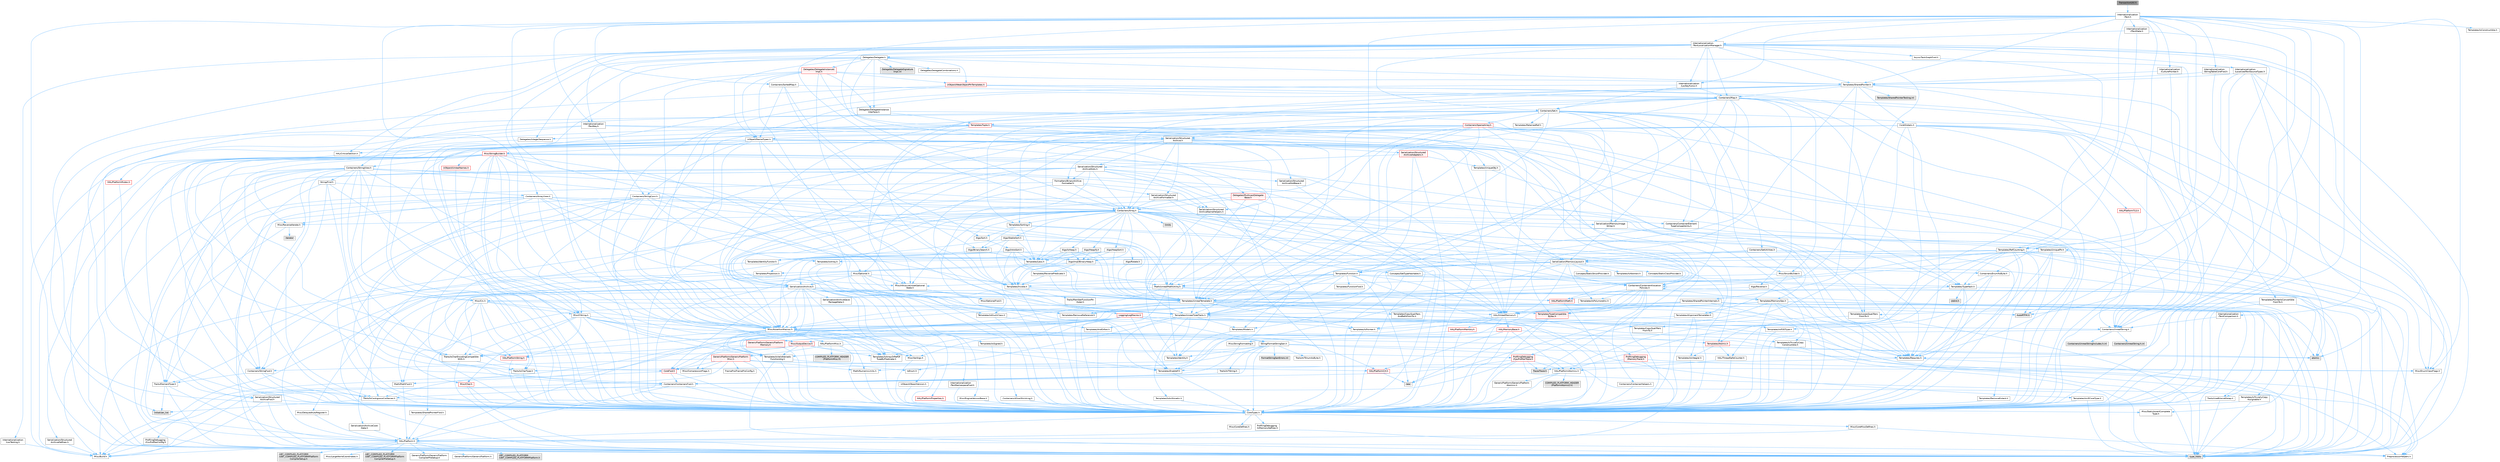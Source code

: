 digraph "TransactionUtil.h"
{
 // INTERACTIVE_SVG=YES
 // LATEX_PDF_SIZE
  bgcolor="transparent";
  edge [fontname=Helvetica,fontsize=10,labelfontname=Helvetica,labelfontsize=10];
  node [fontname=Helvetica,fontsize=10,shape=box,height=0.2,width=0.4];
  Node1 [id="Node000001",label="TransactionUtil.h",height=0.2,width=0.4,color="gray40", fillcolor="grey60", style="filled", fontcolor="black",tooltip=" "];
  Node1 -> Node2 [id="edge1_Node000001_Node000002",color="steelblue1",style="solid",tooltip=" "];
  Node2 [id="Node000002",label="Internationalization\l/Text.h",height=0.2,width=0.4,color="grey40", fillcolor="white", style="filled",URL="$d6/d35/Text_8h.html",tooltip=" "];
  Node2 -> Node3 [id="edge2_Node000002_Node000003",color="steelblue1",style="solid",tooltip=" "];
  Node3 [id="Node000003",label="CoreTypes.h",height=0.2,width=0.4,color="grey40", fillcolor="white", style="filled",URL="$dc/dec/CoreTypes_8h.html",tooltip=" "];
  Node3 -> Node4 [id="edge3_Node000003_Node000004",color="steelblue1",style="solid",tooltip=" "];
  Node4 [id="Node000004",label="HAL/Platform.h",height=0.2,width=0.4,color="grey40", fillcolor="white", style="filled",URL="$d9/dd0/Platform_8h.html",tooltip=" "];
  Node4 -> Node5 [id="edge4_Node000004_Node000005",color="steelblue1",style="solid",tooltip=" "];
  Node5 [id="Node000005",label="Misc/Build.h",height=0.2,width=0.4,color="grey40", fillcolor="white", style="filled",URL="$d3/dbb/Build_8h.html",tooltip=" "];
  Node4 -> Node6 [id="edge5_Node000004_Node000006",color="steelblue1",style="solid",tooltip=" "];
  Node6 [id="Node000006",label="Misc/LargeWorldCoordinates.h",height=0.2,width=0.4,color="grey40", fillcolor="white", style="filled",URL="$d2/dcb/LargeWorldCoordinates_8h.html",tooltip=" "];
  Node4 -> Node7 [id="edge6_Node000004_Node000007",color="steelblue1",style="solid",tooltip=" "];
  Node7 [id="Node000007",label="type_traits",height=0.2,width=0.4,color="grey60", fillcolor="#E0E0E0", style="filled",tooltip=" "];
  Node4 -> Node8 [id="edge7_Node000004_Node000008",color="steelblue1",style="solid",tooltip=" "];
  Node8 [id="Node000008",label="PreprocessorHelpers.h",height=0.2,width=0.4,color="grey40", fillcolor="white", style="filled",URL="$db/ddb/PreprocessorHelpers_8h.html",tooltip=" "];
  Node4 -> Node9 [id="edge8_Node000004_Node000009",color="steelblue1",style="solid",tooltip=" "];
  Node9 [id="Node000009",label="UBT_COMPILED_PLATFORM\l/UBT_COMPILED_PLATFORMPlatform\lCompilerPreSetup.h",height=0.2,width=0.4,color="grey60", fillcolor="#E0E0E0", style="filled",tooltip=" "];
  Node4 -> Node10 [id="edge9_Node000004_Node000010",color="steelblue1",style="solid",tooltip=" "];
  Node10 [id="Node000010",label="GenericPlatform/GenericPlatform\lCompilerPreSetup.h",height=0.2,width=0.4,color="grey40", fillcolor="white", style="filled",URL="$d9/dc8/GenericPlatformCompilerPreSetup_8h.html",tooltip=" "];
  Node4 -> Node11 [id="edge10_Node000004_Node000011",color="steelblue1",style="solid",tooltip=" "];
  Node11 [id="Node000011",label="GenericPlatform/GenericPlatform.h",height=0.2,width=0.4,color="grey40", fillcolor="white", style="filled",URL="$d6/d84/GenericPlatform_8h.html",tooltip=" "];
  Node4 -> Node12 [id="edge11_Node000004_Node000012",color="steelblue1",style="solid",tooltip=" "];
  Node12 [id="Node000012",label="UBT_COMPILED_PLATFORM\l/UBT_COMPILED_PLATFORMPlatform.h",height=0.2,width=0.4,color="grey60", fillcolor="#E0E0E0", style="filled",tooltip=" "];
  Node4 -> Node13 [id="edge12_Node000004_Node000013",color="steelblue1",style="solid",tooltip=" "];
  Node13 [id="Node000013",label="UBT_COMPILED_PLATFORM\l/UBT_COMPILED_PLATFORMPlatform\lCompilerSetup.h",height=0.2,width=0.4,color="grey60", fillcolor="#E0E0E0", style="filled",tooltip=" "];
  Node3 -> Node14 [id="edge13_Node000003_Node000014",color="steelblue1",style="solid",tooltip=" "];
  Node14 [id="Node000014",label="ProfilingDebugging\l/UMemoryDefines.h",height=0.2,width=0.4,color="grey40", fillcolor="white", style="filled",URL="$d2/da2/UMemoryDefines_8h.html",tooltip=" "];
  Node3 -> Node15 [id="edge14_Node000003_Node000015",color="steelblue1",style="solid",tooltip=" "];
  Node15 [id="Node000015",label="Misc/CoreMiscDefines.h",height=0.2,width=0.4,color="grey40", fillcolor="white", style="filled",URL="$da/d38/CoreMiscDefines_8h.html",tooltip=" "];
  Node15 -> Node4 [id="edge15_Node000015_Node000004",color="steelblue1",style="solid",tooltip=" "];
  Node15 -> Node8 [id="edge16_Node000015_Node000008",color="steelblue1",style="solid",tooltip=" "];
  Node3 -> Node16 [id="edge17_Node000003_Node000016",color="steelblue1",style="solid",tooltip=" "];
  Node16 [id="Node000016",label="Misc/CoreDefines.h",height=0.2,width=0.4,color="grey40", fillcolor="white", style="filled",URL="$d3/dd2/CoreDefines_8h.html",tooltip=" "];
  Node2 -> Node17 [id="edge18_Node000002_Node000017",color="steelblue1",style="solid",tooltip=" "];
  Node17 [id="Node000017",label="HAL/PlatformAtomics.h",height=0.2,width=0.4,color="grey40", fillcolor="white", style="filled",URL="$d3/d36/PlatformAtomics_8h.html",tooltip=" "];
  Node17 -> Node3 [id="edge19_Node000017_Node000003",color="steelblue1",style="solid",tooltip=" "];
  Node17 -> Node18 [id="edge20_Node000017_Node000018",color="steelblue1",style="solid",tooltip=" "];
  Node18 [id="Node000018",label="GenericPlatform/GenericPlatform\lAtomics.h",height=0.2,width=0.4,color="grey40", fillcolor="white", style="filled",URL="$da/d72/GenericPlatformAtomics_8h.html",tooltip=" "];
  Node18 -> Node3 [id="edge21_Node000018_Node000003",color="steelblue1",style="solid",tooltip=" "];
  Node17 -> Node19 [id="edge22_Node000017_Node000019",color="steelblue1",style="solid",tooltip=" "];
  Node19 [id="Node000019",label="COMPILED_PLATFORM_HEADER\l(PlatformAtomics.h)",height=0.2,width=0.4,color="grey60", fillcolor="#E0E0E0", style="filled",tooltip=" "];
  Node2 -> Node20 [id="edge23_Node000002_Node000020",color="steelblue1",style="solid",tooltip=" "];
  Node20 [id="Node000020",label="Misc/AssertionMacros.h",height=0.2,width=0.4,color="grey40", fillcolor="white", style="filled",URL="$d0/dfa/AssertionMacros_8h.html",tooltip=" "];
  Node20 -> Node3 [id="edge24_Node000020_Node000003",color="steelblue1",style="solid",tooltip=" "];
  Node20 -> Node4 [id="edge25_Node000020_Node000004",color="steelblue1",style="solid",tooltip=" "];
  Node20 -> Node21 [id="edge26_Node000020_Node000021",color="steelblue1",style="solid",tooltip=" "];
  Node21 [id="Node000021",label="HAL/PlatformMisc.h",height=0.2,width=0.4,color="grey40", fillcolor="white", style="filled",URL="$d0/df5/PlatformMisc_8h.html",tooltip=" "];
  Node21 -> Node3 [id="edge27_Node000021_Node000003",color="steelblue1",style="solid",tooltip=" "];
  Node21 -> Node22 [id="edge28_Node000021_Node000022",color="steelblue1",style="solid",tooltip=" "];
  Node22 [id="Node000022",label="GenericPlatform/GenericPlatform\lMisc.h",height=0.2,width=0.4,color="red", fillcolor="#FFF0F0", style="filled",URL="$db/d9a/GenericPlatformMisc_8h.html",tooltip=" "];
  Node22 -> Node23 [id="edge29_Node000022_Node000023",color="steelblue1",style="solid",tooltip=" "];
  Node23 [id="Node000023",label="Containers/StringFwd.h",height=0.2,width=0.4,color="grey40", fillcolor="white", style="filled",URL="$df/d37/StringFwd_8h.html",tooltip=" "];
  Node23 -> Node3 [id="edge30_Node000023_Node000003",color="steelblue1",style="solid",tooltip=" "];
  Node23 -> Node24 [id="edge31_Node000023_Node000024",color="steelblue1",style="solid",tooltip=" "];
  Node24 [id="Node000024",label="Traits/ElementType.h",height=0.2,width=0.4,color="grey40", fillcolor="white", style="filled",URL="$d5/d4f/ElementType_8h.html",tooltip=" "];
  Node24 -> Node4 [id="edge32_Node000024_Node000004",color="steelblue1",style="solid",tooltip=" "];
  Node24 -> Node25 [id="edge33_Node000024_Node000025",color="steelblue1",style="solid",tooltip=" "];
  Node25 [id="Node000025",label="initializer_list",height=0.2,width=0.4,color="grey60", fillcolor="#E0E0E0", style="filled",tooltip=" "];
  Node24 -> Node7 [id="edge34_Node000024_Node000007",color="steelblue1",style="solid",tooltip=" "];
  Node23 -> Node26 [id="edge35_Node000023_Node000026",color="steelblue1",style="solid",tooltip=" "];
  Node26 [id="Node000026",label="Traits/IsContiguousContainer.h",height=0.2,width=0.4,color="grey40", fillcolor="white", style="filled",URL="$d5/d3c/IsContiguousContainer_8h.html",tooltip=" "];
  Node26 -> Node3 [id="edge36_Node000026_Node000003",color="steelblue1",style="solid",tooltip=" "];
  Node26 -> Node27 [id="edge37_Node000026_Node000027",color="steelblue1",style="solid",tooltip=" "];
  Node27 [id="Node000027",label="Misc/StaticAssertComplete\lType.h",height=0.2,width=0.4,color="grey40", fillcolor="white", style="filled",URL="$d5/d4e/StaticAssertCompleteType_8h.html",tooltip=" "];
  Node26 -> Node25 [id="edge38_Node000026_Node000025",color="steelblue1",style="solid",tooltip=" "];
  Node22 -> Node28 [id="edge39_Node000022_Node000028",color="steelblue1",style="solid",tooltip=" "];
  Node28 [id="Node000028",label="CoreFwd.h",height=0.2,width=0.4,color="red", fillcolor="#FFF0F0", style="filled",URL="$d1/d1e/CoreFwd_8h.html",tooltip=" "];
  Node28 -> Node3 [id="edge40_Node000028_Node000003",color="steelblue1",style="solid",tooltip=" "];
  Node28 -> Node29 [id="edge41_Node000028_Node000029",color="steelblue1",style="solid",tooltip=" "];
  Node29 [id="Node000029",label="Containers/ContainersFwd.h",height=0.2,width=0.4,color="grey40", fillcolor="white", style="filled",URL="$d4/d0a/ContainersFwd_8h.html",tooltip=" "];
  Node29 -> Node4 [id="edge42_Node000029_Node000004",color="steelblue1",style="solid",tooltip=" "];
  Node29 -> Node3 [id="edge43_Node000029_Node000003",color="steelblue1",style="solid",tooltip=" "];
  Node29 -> Node26 [id="edge44_Node000029_Node000026",color="steelblue1",style="solid",tooltip=" "];
  Node28 -> Node30 [id="edge45_Node000028_Node000030",color="steelblue1",style="solid",tooltip=" "];
  Node30 [id="Node000030",label="Math/MathFwd.h",height=0.2,width=0.4,color="grey40", fillcolor="white", style="filled",URL="$d2/d10/MathFwd_8h.html",tooltip=" "];
  Node30 -> Node4 [id="edge46_Node000030_Node000004",color="steelblue1",style="solid",tooltip=" "];
  Node22 -> Node3 [id="edge47_Node000022_Node000003",color="steelblue1",style="solid",tooltip=" "];
  Node22 -> Node32 [id="edge48_Node000022_Node000032",color="steelblue1",style="solid",tooltip=" "];
  Node32 [id="Node000032",label="FramePro/FrameProConfig.h",height=0.2,width=0.4,color="grey40", fillcolor="white", style="filled",URL="$d7/d90/FrameProConfig_8h.html",tooltip=" "];
  Node22 -> Node33 [id="edge49_Node000022_Node000033",color="steelblue1",style="solid",tooltip=" "];
  Node33 [id="Node000033",label="HAL/PlatformCrt.h",height=0.2,width=0.4,color="red", fillcolor="#FFF0F0", style="filled",URL="$d8/d75/PlatformCrt_8h.html",tooltip=" "];
  Node33 -> Node34 [id="edge50_Node000033_Node000034",color="steelblue1",style="solid",tooltip=" "];
  Node34 [id="Node000034",label="new",height=0.2,width=0.4,color="grey60", fillcolor="#E0E0E0", style="filled",tooltip=" "];
  Node22 -> Node43 [id="edge51_Node000022_Node000043",color="steelblue1",style="solid",tooltip=" "];
  Node43 [id="Node000043",label="Math/NumericLimits.h",height=0.2,width=0.4,color="grey40", fillcolor="white", style="filled",URL="$df/d1b/NumericLimits_8h.html",tooltip=" "];
  Node43 -> Node3 [id="edge52_Node000043_Node000003",color="steelblue1",style="solid",tooltip=" "];
  Node22 -> Node44 [id="edge53_Node000022_Node000044",color="steelblue1",style="solid",tooltip=" "];
  Node44 [id="Node000044",label="Misc/CompressionFlags.h",height=0.2,width=0.4,color="grey40", fillcolor="white", style="filled",URL="$d9/d76/CompressionFlags_8h.html",tooltip=" "];
  Node22 -> Node45 [id="edge54_Node000022_Node000045",color="steelblue1",style="solid",tooltip=" "];
  Node45 [id="Node000045",label="Misc/EnumClassFlags.h",height=0.2,width=0.4,color="grey40", fillcolor="white", style="filled",URL="$d8/de7/EnumClassFlags_8h.html",tooltip=" "];
  Node22 -> Node46 [id="edge55_Node000022_Node000046",color="steelblue1",style="solid",tooltip=" "];
  Node46 [id="Node000046",label="ProfilingDebugging\l/CsvProfilerConfig.h",height=0.2,width=0.4,color="grey40", fillcolor="white", style="filled",URL="$d3/d88/CsvProfilerConfig_8h.html",tooltip=" "];
  Node46 -> Node5 [id="edge56_Node000046_Node000005",color="steelblue1",style="solid",tooltip=" "];
  Node21 -> Node48 [id="edge57_Node000021_Node000048",color="steelblue1",style="solid",tooltip=" "];
  Node48 [id="Node000048",label="COMPILED_PLATFORM_HEADER\l(PlatformMisc.h)",height=0.2,width=0.4,color="grey60", fillcolor="#E0E0E0", style="filled",tooltip=" "];
  Node21 -> Node49 [id="edge58_Node000021_Node000049",color="steelblue1",style="solid",tooltip=" "];
  Node49 [id="Node000049",label="ProfilingDebugging\l/CpuProfilerTrace.h",height=0.2,width=0.4,color="red", fillcolor="#FFF0F0", style="filled",URL="$da/dcb/CpuProfilerTrace_8h.html",tooltip=" "];
  Node49 -> Node3 [id="edge59_Node000049_Node000003",color="steelblue1",style="solid",tooltip=" "];
  Node49 -> Node29 [id="edge60_Node000049_Node000029",color="steelblue1",style="solid",tooltip=" "];
  Node49 -> Node17 [id="edge61_Node000049_Node000017",color="steelblue1",style="solid",tooltip=" "];
  Node49 -> Node8 [id="edge62_Node000049_Node000008",color="steelblue1",style="solid",tooltip=" "];
  Node49 -> Node5 [id="edge63_Node000049_Node000005",color="steelblue1",style="solid",tooltip=" "];
  Node49 -> Node53 [id="edge64_Node000049_Node000053",color="steelblue1",style="solid",tooltip=" "];
  Node53 [id="Node000053",label="Trace/Trace.h",height=0.2,width=0.4,color="grey60", fillcolor="#E0E0E0", style="filled",tooltip=" "];
  Node20 -> Node8 [id="edge65_Node000020_Node000008",color="steelblue1",style="solid",tooltip=" "];
  Node20 -> Node54 [id="edge66_Node000020_Node000054",color="steelblue1",style="solid",tooltip=" "];
  Node54 [id="Node000054",label="Templates/EnableIf.h",height=0.2,width=0.4,color="grey40", fillcolor="white", style="filled",URL="$d7/d60/EnableIf_8h.html",tooltip=" "];
  Node54 -> Node3 [id="edge67_Node000054_Node000003",color="steelblue1",style="solid",tooltip=" "];
  Node20 -> Node55 [id="edge68_Node000020_Node000055",color="steelblue1",style="solid",tooltip=" "];
  Node55 [id="Node000055",label="Templates/IsArrayOrRefOf\lTypeByPredicate.h",height=0.2,width=0.4,color="grey40", fillcolor="white", style="filled",URL="$d6/da1/IsArrayOrRefOfTypeByPredicate_8h.html",tooltip=" "];
  Node55 -> Node3 [id="edge69_Node000055_Node000003",color="steelblue1",style="solid",tooltip=" "];
  Node20 -> Node56 [id="edge70_Node000020_Node000056",color="steelblue1",style="solid",tooltip=" "];
  Node56 [id="Node000056",label="Templates/IsValidVariadic\lFunctionArg.h",height=0.2,width=0.4,color="grey40", fillcolor="white", style="filled",URL="$d0/dc8/IsValidVariadicFunctionArg_8h.html",tooltip=" "];
  Node56 -> Node3 [id="edge71_Node000056_Node000003",color="steelblue1",style="solid",tooltip=" "];
  Node56 -> Node57 [id="edge72_Node000056_Node000057",color="steelblue1",style="solid",tooltip=" "];
  Node57 [id="Node000057",label="IsEnum.h",height=0.2,width=0.4,color="grey40", fillcolor="white", style="filled",URL="$d4/de5/IsEnum_8h.html",tooltip=" "];
  Node56 -> Node7 [id="edge73_Node000056_Node000007",color="steelblue1",style="solid",tooltip=" "];
  Node20 -> Node58 [id="edge74_Node000020_Node000058",color="steelblue1",style="solid",tooltip=" "];
  Node58 [id="Node000058",label="Traits/IsCharEncodingCompatible\lWith.h",height=0.2,width=0.4,color="grey40", fillcolor="white", style="filled",URL="$df/dd1/IsCharEncodingCompatibleWith_8h.html",tooltip=" "];
  Node58 -> Node7 [id="edge75_Node000058_Node000007",color="steelblue1",style="solid",tooltip=" "];
  Node58 -> Node59 [id="edge76_Node000058_Node000059",color="steelblue1",style="solid",tooltip=" "];
  Node59 [id="Node000059",label="Traits/IsCharType.h",height=0.2,width=0.4,color="grey40", fillcolor="white", style="filled",URL="$db/d51/IsCharType_8h.html",tooltip=" "];
  Node59 -> Node3 [id="edge77_Node000059_Node000003",color="steelblue1",style="solid",tooltip=" "];
  Node20 -> Node60 [id="edge78_Node000020_Node000060",color="steelblue1",style="solid",tooltip=" "];
  Node60 [id="Node000060",label="Misc/VarArgs.h",height=0.2,width=0.4,color="grey40", fillcolor="white", style="filled",URL="$d5/d6f/VarArgs_8h.html",tooltip=" "];
  Node60 -> Node3 [id="edge79_Node000060_Node000003",color="steelblue1",style="solid",tooltip=" "];
  Node20 -> Node61 [id="edge80_Node000020_Node000061",color="steelblue1",style="solid",tooltip=" "];
  Node61 [id="Node000061",label="String/FormatStringSan.h",height=0.2,width=0.4,color="grey40", fillcolor="white", style="filled",URL="$d3/d8b/FormatStringSan_8h.html",tooltip=" "];
  Node61 -> Node7 [id="edge81_Node000061_Node000007",color="steelblue1",style="solid",tooltip=" "];
  Node61 -> Node3 [id="edge82_Node000061_Node000003",color="steelblue1",style="solid",tooltip=" "];
  Node61 -> Node62 [id="edge83_Node000061_Node000062",color="steelblue1",style="solid",tooltip=" "];
  Node62 [id="Node000062",label="Templates/Requires.h",height=0.2,width=0.4,color="grey40", fillcolor="white", style="filled",URL="$dc/d96/Requires_8h.html",tooltip=" "];
  Node62 -> Node54 [id="edge84_Node000062_Node000054",color="steelblue1",style="solid",tooltip=" "];
  Node62 -> Node7 [id="edge85_Node000062_Node000007",color="steelblue1",style="solid",tooltip=" "];
  Node61 -> Node63 [id="edge86_Node000061_Node000063",color="steelblue1",style="solid",tooltip=" "];
  Node63 [id="Node000063",label="Templates/Identity.h",height=0.2,width=0.4,color="grey40", fillcolor="white", style="filled",URL="$d0/dd5/Identity_8h.html",tooltip=" "];
  Node61 -> Node56 [id="edge87_Node000061_Node000056",color="steelblue1",style="solid",tooltip=" "];
  Node61 -> Node59 [id="edge88_Node000061_Node000059",color="steelblue1",style="solid",tooltip=" "];
  Node61 -> Node64 [id="edge89_Node000061_Node000064",color="steelblue1",style="solid",tooltip=" "];
  Node64 [id="Node000064",label="Traits/IsTEnumAsByte.h",height=0.2,width=0.4,color="grey40", fillcolor="white", style="filled",URL="$d1/de6/IsTEnumAsByte_8h.html",tooltip=" "];
  Node61 -> Node65 [id="edge90_Node000061_Node000065",color="steelblue1",style="solid",tooltip=" "];
  Node65 [id="Node000065",label="Traits/IsTString.h",height=0.2,width=0.4,color="grey40", fillcolor="white", style="filled",URL="$d0/df8/IsTString_8h.html",tooltip=" "];
  Node65 -> Node29 [id="edge91_Node000065_Node000029",color="steelblue1",style="solid",tooltip=" "];
  Node61 -> Node29 [id="edge92_Node000061_Node000029",color="steelblue1",style="solid",tooltip=" "];
  Node61 -> Node66 [id="edge93_Node000061_Node000066",color="steelblue1",style="solid",tooltip=" "];
  Node66 [id="Node000066",label="FormatStringSanErrors.inl",height=0.2,width=0.4,color="grey60", fillcolor="#E0E0E0", style="filled",tooltip=" "];
  Node20 -> Node67 [id="edge94_Node000020_Node000067",color="steelblue1",style="solid",tooltip=" "];
  Node67 [id="Node000067",label="atomic",height=0.2,width=0.4,color="grey60", fillcolor="#E0E0E0", style="filled",tooltip=" "];
  Node2 -> Node45 [id="edge95_Node000002_Node000045",color="steelblue1",style="solid",tooltip=" "];
  Node2 -> Node68 [id="edge96_Node000002_Node000068",color="steelblue1",style="solid",tooltip=" "];
  Node68 [id="Node000068",label="Templates/UnrealTypeTraits.h",height=0.2,width=0.4,color="grey40", fillcolor="white", style="filled",URL="$d2/d2d/UnrealTypeTraits_8h.html",tooltip=" "];
  Node68 -> Node3 [id="edge97_Node000068_Node000003",color="steelblue1",style="solid",tooltip=" "];
  Node68 -> Node69 [id="edge98_Node000068_Node000069",color="steelblue1",style="solid",tooltip=" "];
  Node69 [id="Node000069",label="Templates/IsPointer.h",height=0.2,width=0.4,color="grey40", fillcolor="white", style="filled",URL="$d7/d05/IsPointer_8h.html",tooltip=" "];
  Node69 -> Node3 [id="edge99_Node000069_Node000003",color="steelblue1",style="solid",tooltip=" "];
  Node68 -> Node20 [id="edge100_Node000068_Node000020",color="steelblue1",style="solid",tooltip=" "];
  Node68 -> Node70 [id="edge101_Node000068_Node000070",color="steelblue1",style="solid",tooltip=" "];
  Node70 [id="Node000070",label="Templates/AndOrNot.h",height=0.2,width=0.4,color="grey40", fillcolor="white", style="filled",URL="$db/d0a/AndOrNot_8h.html",tooltip=" "];
  Node70 -> Node3 [id="edge102_Node000070_Node000003",color="steelblue1",style="solid",tooltip=" "];
  Node68 -> Node54 [id="edge103_Node000068_Node000054",color="steelblue1",style="solid",tooltip=" "];
  Node68 -> Node71 [id="edge104_Node000068_Node000071",color="steelblue1",style="solid",tooltip=" "];
  Node71 [id="Node000071",label="Templates/IsArithmetic.h",height=0.2,width=0.4,color="grey40", fillcolor="white", style="filled",URL="$d2/d5d/IsArithmetic_8h.html",tooltip=" "];
  Node71 -> Node3 [id="edge105_Node000071_Node000003",color="steelblue1",style="solid",tooltip=" "];
  Node68 -> Node57 [id="edge106_Node000068_Node000057",color="steelblue1",style="solid",tooltip=" "];
  Node68 -> Node72 [id="edge107_Node000068_Node000072",color="steelblue1",style="solid",tooltip=" "];
  Node72 [id="Node000072",label="Templates/Models.h",height=0.2,width=0.4,color="grey40", fillcolor="white", style="filled",URL="$d3/d0c/Models_8h.html",tooltip=" "];
  Node72 -> Node63 [id="edge108_Node000072_Node000063",color="steelblue1",style="solid",tooltip=" "];
  Node68 -> Node73 [id="edge109_Node000068_Node000073",color="steelblue1",style="solid",tooltip=" "];
  Node73 [id="Node000073",label="Templates/IsPODType.h",height=0.2,width=0.4,color="grey40", fillcolor="white", style="filled",URL="$d7/db1/IsPODType_8h.html",tooltip=" "];
  Node73 -> Node3 [id="edge110_Node000073_Node000003",color="steelblue1",style="solid",tooltip=" "];
  Node68 -> Node74 [id="edge111_Node000068_Node000074",color="steelblue1",style="solid",tooltip=" "];
  Node74 [id="Node000074",label="Templates/IsUECoreType.h",height=0.2,width=0.4,color="grey40", fillcolor="white", style="filled",URL="$d1/db8/IsUECoreType_8h.html",tooltip=" "];
  Node74 -> Node3 [id="edge112_Node000074_Node000003",color="steelblue1",style="solid",tooltip=" "];
  Node74 -> Node7 [id="edge113_Node000074_Node000007",color="steelblue1",style="solid",tooltip=" "];
  Node68 -> Node75 [id="edge114_Node000068_Node000075",color="steelblue1",style="solid",tooltip=" "];
  Node75 [id="Node000075",label="Templates/IsTriviallyCopy\lConstructible.h",height=0.2,width=0.4,color="grey40", fillcolor="white", style="filled",URL="$d3/d78/IsTriviallyCopyConstructible_8h.html",tooltip=" "];
  Node75 -> Node3 [id="edge115_Node000075_Node000003",color="steelblue1",style="solid",tooltip=" "];
  Node75 -> Node7 [id="edge116_Node000075_Node000007",color="steelblue1",style="solid",tooltip=" "];
  Node2 -> Node76 [id="edge117_Node000002_Node000076",color="steelblue1",style="solid",tooltip=" "];
  Node76 [id="Node000076",label="Containers/Array.h",height=0.2,width=0.4,color="grey40", fillcolor="white", style="filled",URL="$df/dd0/Array_8h.html",tooltip=" "];
  Node76 -> Node3 [id="edge118_Node000076_Node000003",color="steelblue1",style="solid",tooltip=" "];
  Node76 -> Node20 [id="edge119_Node000076_Node000020",color="steelblue1",style="solid",tooltip=" "];
  Node76 -> Node77 [id="edge120_Node000076_Node000077",color="steelblue1",style="solid",tooltip=" "];
  Node77 [id="Node000077",label="Misc/IntrusiveUnsetOptional\lState.h",height=0.2,width=0.4,color="grey40", fillcolor="white", style="filled",URL="$d2/d0a/IntrusiveUnsetOptionalState_8h.html",tooltip=" "];
  Node77 -> Node78 [id="edge121_Node000077_Node000078",color="steelblue1",style="solid",tooltip=" "];
  Node78 [id="Node000078",label="Misc/OptionalFwd.h",height=0.2,width=0.4,color="grey40", fillcolor="white", style="filled",URL="$dc/d50/OptionalFwd_8h.html",tooltip=" "];
  Node76 -> Node79 [id="edge122_Node000076_Node000079",color="steelblue1",style="solid",tooltip=" "];
  Node79 [id="Node000079",label="Misc/ReverseIterate.h",height=0.2,width=0.4,color="grey40", fillcolor="white", style="filled",URL="$db/de3/ReverseIterate_8h.html",tooltip=" "];
  Node79 -> Node4 [id="edge123_Node000079_Node000004",color="steelblue1",style="solid",tooltip=" "];
  Node79 -> Node80 [id="edge124_Node000079_Node000080",color="steelblue1",style="solid",tooltip=" "];
  Node80 [id="Node000080",label="iterator",height=0.2,width=0.4,color="grey60", fillcolor="#E0E0E0", style="filled",tooltip=" "];
  Node76 -> Node81 [id="edge125_Node000076_Node000081",color="steelblue1",style="solid",tooltip=" "];
  Node81 [id="Node000081",label="HAL/UnrealMemory.h",height=0.2,width=0.4,color="grey40", fillcolor="white", style="filled",URL="$d9/d96/UnrealMemory_8h.html",tooltip=" "];
  Node81 -> Node3 [id="edge126_Node000081_Node000003",color="steelblue1",style="solid",tooltip=" "];
  Node81 -> Node82 [id="edge127_Node000081_Node000082",color="steelblue1",style="solid",tooltip=" "];
  Node82 [id="Node000082",label="GenericPlatform/GenericPlatform\lMemory.h",height=0.2,width=0.4,color="red", fillcolor="#FFF0F0", style="filled",URL="$dd/d22/GenericPlatformMemory_8h.html",tooltip=" "];
  Node82 -> Node28 [id="edge128_Node000082_Node000028",color="steelblue1",style="solid",tooltip=" "];
  Node82 -> Node3 [id="edge129_Node000082_Node000003",color="steelblue1",style="solid",tooltip=" "];
  Node82 -> Node83 [id="edge130_Node000082_Node000083",color="steelblue1",style="solid",tooltip=" "];
  Node83 [id="Node000083",label="HAL/PlatformString.h",height=0.2,width=0.4,color="red", fillcolor="#FFF0F0", style="filled",URL="$db/db5/PlatformString_8h.html",tooltip=" "];
  Node83 -> Node3 [id="edge131_Node000083_Node000003",color="steelblue1",style="solid",tooltip=" "];
  Node81 -> Node85 [id="edge132_Node000081_Node000085",color="steelblue1",style="solid",tooltip=" "];
  Node85 [id="Node000085",label="HAL/MemoryBase.h",height=0.2,width=0.4,color="red", fillcolor="#FFF0F0", style="filled",URL="$d6/d9f/MemoryBase_8h.html",tooltip=" "];
  Node85 -> Node3 [id="edge133_Node000085_Node000003",color="steelblue1",style="solid",tooltip=" "];
  Node85 -> Node17 [id="edge134_Node000085_Node000017",color="steelblue1",style="solid",tooltip=" "];
  Node85 -> Node33 [id="edge135_Node000085_Node000033",color="steelblue1",style="solid",tooltip=" "];
  Node85 -> Node87 [id="edge136_Node000085_Node000087",color="steelblue1",style="solid",tooltip=" "];
  Node87 [id="Node000087",label="Misc/OutputDevice.h",height=0.2,width=0.4,color="red", fillcolor="#FFF0F0", style="filled",URL="$d7/d32/OutputDevice_8h.html",tooltip=" "];
  Node87 -> Node28 [id="edge137_Node000087_Node000028",color="steelblue1",style="solid",tooltip=" "];
  Node87 -> Node3 [id="edge138_Node000087_Node000003",color="steelblue1",style="solid",tooltip=" "];
  Node87 -> Node60 [id="edge139_Node000087_Node000060",color="steelblue1",style="solid",tooltip=" "];
  Node87 -> Node55 [id="edge140_Node000087_Node000055",color="steelblue1",style="solid",tooltip=" "];
  Node87 -> Node56 [id="edge141_Node000087_Node000056",color="steelblue1",style="solid",tooltip=" "];
  Node87 -> Node58 [id="edge142_Node000087_Node000058",color="steelblue1",style="solid",tooltip=" "];
  Node85 -> Node89 [id="edge143_Node000085_Node000089",color="steelblue1",style="solid",tooltip=" "];
  Node89 [id="Node000089",label="Templates/Atomic.h",height=0.2,width=0.4,color="red", fillcolor="#FFF0F0", style="filled",URL="$d3/d91/Atomic_8h.html",tooltip=" "];
  Node89 -> Node90 [id="edge144_Node000089_Node000090",color="steelblue1",style="solid",tooltip=" "];
  Node90 [id="Node000090",label="HAL/ThreadSafeCounter.h",height=0.2,width=0.4,color="grey40", fillcolor="white", style="filled",URL="$dc/dc9/ThreadSafeCounter_8h.html",tooltip=" "];
  Node90 -> Node3 [id="edge145_Node000090_Node000003",color="steelblue1",style="solid",tooltip=" "];
  Node90 -> Node17 [id="edge146_Node000090_Node000017",color="steelblue1",style="solid",tooltip=" "];
  Node89 -> Node92 [id="edge147_Node000089_Node000092",color="steelblue1",style="solid",tooltip=" "];
  Node92 [id="Node000092",label="Templates/IsIntegral.h",height=0.2,width=0.4,color="grey40", fillcolor="white", style="filled",URL="$da/d64/IsIntegral_8h.html",tooltip=" "];
  Node92 -> Node3 [id="edge148_Node000092_Node000003",color="steelblue1",style="solid",tooltip=" "];
  Node89 -> Node67 [id="edge149_Node000089_Node000067",color="steelblue1",style="solid",tooltip=" "];
  Node81 -> Node96 [id="edge150_Node000081_Node000096",color="steelblue1",style="solid",tooltip=" "];
  Node96 [id="Node000096",label="HAL/PlatformMemory.h",height=0.2,width=0.4,color="red", fillcolor="#FFF0F0", style="filled",URL="$de/d68/PlatformMemory_8h.html",tooltip=" "];
  Node96 -> Node3 [id="edge151_Node000096_Node000003",color="steelblue1",style="solid",tooltip=" "];
  Node96 -> Node82 [id="edge152_Node000096_Node000082",color="steelblue1",style="solid",tooltip=" "];
  Node81 -> Node98 [id="edge153_Node000081_Node000098",color="steelblue1",style="solid",tooltip=" "];
  Node98 [id="Node000098",label="ProfilingDebugging\l/MemoryTrace.h",height=0.2,width=0.4,color="red", fillcolor="#FFF0F0", style="filled",URL="$da/dd7/MemoryTrace_8h.html",tooltip=" "];
  Node98 -> Node4 [id="edge154_Node000098_Node000004",color="steelblue1",style="solid",tooltip=" "];
  Node98 -> Node45 [id="edge155_Node000098_Node000045",color="steelblue1",style="solid",tooltip=" "];
  Node98 -> Node53 [id="edge156_Node000098_Node000053",color="steelblue1",style="solid",tooltip=" "];
  Node81 -> Node69 [id="edge157_Node000081_Node000069",color="steelblue1",style="solid",tooltip=" "];
  Node76 -> Node68 [id="edge158_Node000076_Node000068",color="steelblue1",style="solid",tooltip=" "];
  Node76 -> Node99 [id="edge159_Node000076_Node000099",color="steelblue1",style="solid",tooltip=" "];
  Node99 [id="Node000099",label="Templates/UnrealTemplate.h",height=0.2,width=0.4,color="grey40", fillcolor="white", style="filled",URL="$d4/d24/UnrealTemplate_8h.html",tooltip=" "];
  Node99 -> Node3 [id="edge160_Node000099_Node000003",color="steelblue1",style="solid",tooltip=" "];
  Node99 -> Node69 [id="edge161_Node000099_Node000069",color="steelblue1",style="solid",tooltip=" "];
  Node99 -> Node81 [id="edge162_Node000099_Node000081",color="steelblue1",style="solid",tooltip=" "];
  Node99 -> Node100 [id="edge163_Node000099_Node000100",color="steelblue1",style="solid",tooltip=" "];
  Node100 [id="Node000100",label="Templates/CopyQualifiers\lAndRefsFromTo.h",height=0.2,width=0.4,color="grey40", fillcolor="white", style="filled",URL="$d3/db3/CopyQualifiersAndRefsFromTo_8h.html",tooltip=" "];
  Node100 -> Node101 [id="edge164_Node000100_Node000101",color="steelblue1",style="solid",tooltip=" "];
  Node101 [id="Node000101",label="Templates/CopyQualifiers\lFromTo.h",height=0.2,width=0.4,color="grey40", fillcolor="white", style="filled",URL="$d5/db4/CopyQualifiersFromTo_8h.html",tooltip=" "];
  Node99 -> Node68 [id="edge165_Node000099_Node000068",color="steelblue1",style="solid",tooltip=" "];
  Node99 -> Node102 [id="edge166_Node000099_Node000102",color="steelblue1",style="solid",tooltip=" "];
  Node102 [id="Node000102",label="Templates/RemoveReference.h",height=0.2,width=0.4,color="grey40", fillcolor="white", style="filled",URL="$da/dbe/RemoveReference_8h.html",tooltip=" "];
  Node102 -> Node3 [id="edge167_Node000102_Node000003",color="steelblue1",style="solid",tooltip=" "];
  Node99 -> Node62 [id="edge168_Node000099_Node000062",color="steelblue1",style="solid",tooltip=" "];
  Node99 -> Node103 [id="edge169_Node000099_Node000103",color="steelblue1",style="solid",tooltip=" "];
  Node103 [id="Node000103",label="Templates/TypeCompatible\lBytes.h",height=0.2,width=0.4,color="red", fillcolor="#FFF0F0", style="filled",URL="$df/d0a/TypeCompatibleBytes_8h.html",tooltip=" "];
  Node103 -> Node3 [id="edge170_Node000103_Node000003",color="steelblue1",style="solid",tooltip=" "];
  Node103 -> Node34 [id="edge171_Node000103_Node000034",color="steelblue1",style="solid",tooltip=" "];
  Node103 -> Node7 [id="edge172_Node000103_Node000007",color="steelblue1",style="solid",tooltip=" "];
  Node99 -> Node63 [id="edge173_Node000099_Node000063",color="steelblue1",style="solid",tooltip=" "];
  Node99 -> Node26 [id="edge174_Node000099_Node000026",color="steelblue1",style="solid",tooltip=" "];
  Node99 -> Node104 [id="edge175_Node000099_Node000104",color="steelblue1",style="solid",tooltip=" "];
  Node104 [id="Node000104",label="Traits/UseBitwiseSwap.h",height=0.2,width=0.4,color="grey40", fillcolor="white", style="filled",URL="$db/df3/UseBitwiseSwap_8h.html",tooltip=" "];
  Node104 -> Node3 [id="edge176_Node000104_Node000003",color="steelblue1",style="solid",tooltip=" "];
  Node104 -> Node7 [id="edge177_Node000104_Node000007",color="steelblue1",style="solid",tooltip=" "];
  Node99 -> Node7 [id="edge178_Node000099_Node000007",color="steelblue1",style="solid",tooltip=" "];
  Node76 -> Node105 [id="edge179_Node000076_Node000105",color="steelblue1",style="solid",tooltip=" "];
  Node105 [id="Node000105",label="Containers/AllowShrinking.h",height=0.2,width=0.4,color="grey40", fillcolor="white", style="filled",URL="$d7/d1a/AllowShrinking_8h.html",tooltip=" "];
  Node105 -> Node3 [id="edge180_Node000105_Node000003",color="steelblue1",style="solid",tooltip=" "];
  Node76 -> Node106 [id="edge181_Node000076_Node000106",color="steelblue1",style="solid",tooltip=" "];
  Node106 [id="Node000106",label="Containers/ContainerAllocation\lPolicies.h",height=0.2,width=0.4,color="grey40", fillcolor="white", style="filled",URL="$d7/dff/ContainerAllocationPolicies_8h.html",tooltip=" "];
  Node106 -> Node3 [id="edge182_Node000106_Node000003",color="steelblue1",style="solid",tooltip=" "];
  Node106 -> Node107 [id="edge183_Node000106_Node000107",color="steelblue1",style="solid",tooltip=" "];
  Node107 [id="Node000107",label="Containers/ContainerHelpers.h",height=0.2,width=0.4,color="grey40", fillcolor="white", style="filled",URL="$d7/d33/ContainerHelpers_8h.html",tooltip=" "];
  Node107 -> Node3 [id="edge184_Node000107_Node000003",color="steelblue1",style="solid",tooltip=" "];
  Node106 -> Node106 [id="edge185_Node000106_Node000106",color="steelblue1",style="solid",tooltip=" "];
  Node106 -> Node108 [id="edge186_Node000106_Node000108",color="steelblue1",style="solid",tooltip=" "];
  Node108 [id="Node000108",label="HAL/PlatformMath.h",height=0.2,width=0.4,color="red", fillcolor="#FFF0F0", style="filled",URL="$dc/d53/PlatformMath_8h.html",tooltip=" "];
  Node108 -> Node3 [id="edge187_Node000108_Node000003",color="steelblue1",style="solid",tooltip=" "];
  Node106 -> Node81 [id="edge188_Node000106_Node000081",color="steelblue1",style="solid",tooltip=" "];
  Node106 -> Node43 [id="edge189_Node000106_Node000043",color="steelblue1",style="solid",tooltip=" "];
  Node106 -> Node20 [id="edge190_Node000106_Node000020",color="steelblue1",style="solid",tooltip=" "];
  Node106 -> Node116 [id="edge191_Node000106_Node000116",color="steelblue1",style="solid",tooltip=" "];
  Node116 [id="Node000116",label="Templates/IsPolymorphic.h",height=0.2,width=0.4,color="grey40", fillcolor="white", style="filled",URL="$dc/d20/IsPolymorphic_8h.html",tooltip=" "];
  Node106 -> Node117 [id="edge192_Node000106_Node000117",color="steelblue1",style="solid",tooltip=" "];
  Node117 [id="Node000117",label="Templates/MemoryOps.h",height=0.2,width=0.4,color="grey40", fillcolor="white", style="filled",URL="$db/dea/MemoryOps_8h.html",tooltip=" "];
  Node117 -> Node3 [id="edge193_Node000117_Node000003",color="steelblue1",style="solid",tooltip=" "];
  Node117 -> Node81 [id="edge194_Node000117_Node000081",color="steelblue1",style="solid",tooltip=" "];
  Node117 -> Node94 [id="edge195_Node000117_Node000094",color="steelblue1",style="solid",tooltip=" "];
  Node94 [id="Node000094",label="Templates/IsTriviallyCopy\lAssignable.h",height=0.2,width=0.4,color="grey40", fillcolor="white", style="filled",URL="$d2/df2/IsTriviallyCopyAssignable_8h.html",tooltip=" "];
  Node94 -> Node3 [id="edge196_Node000094_Node000003",color="steelblue1",style="solid",tooltip=" "];
  Node94 -> Node7 [id="edge197_Node000094_Node000007",color="steelblue1",style="solid",tooltip=" "];
  Node117 -> Node75 [id="edge198_Node000117_Node000075",color="steelblue1",style="solid",tooltip=" "];
  Node117 -> Node62 [id="edge199_Node000117_Node000062",color="steelblue1",style="solid",tooltip=" "];
  Node117 -> Node68 [id="edge200_Node000117_Node000068",color="steelblue1",style="solid",tooltip=" "];
  Node117 -> Node104 [id="edge201_Node000117_Node000104",color="steelblue1",style="solid",tooltip=" "];
  Node117 -> Node34 [id="edge202_Node000117_Node000034",color="steelblue1",style="solid",tooltip=" "];
  Node117 -> Node7 [id="edge203_Node000117_Node000007",color="steelblue1",style="solid",tooltip=" "];
  Node106 -> Node103 [id="edge204_Node000106_Node000103",color="steelblue1",style="solid",tooltip=" "];
  Node106 -> Node7 [id="edge205_Node000106_Node000007",color="steelblue1",style="solid",tooltip=" "];
  Node76 -> Node118 [id="edge206_Node000076_Node000118",color="steelblue1",style="solid",tooltip=" "];
  Node118 [id="Node000118",label="Containers/ContainerElement\lTypeCompatibility.h",height=0.2,width=0.4,color="grey40", fillcolor="white", style="filled",URL="$df/ddf/ContainerElementTypeCompatibility_8h.html",tooltip=" "];
  Node118 -> Node3 [id="edge207_Node000118_Node000003",color="steelblue1",style="solid",tooltip=" "];
  Node118 -> Node68 [id="edge208_Node000118_Node000068",color="steelblue1",style="solid",tooltip=" "];
  Node76 -> Node119 [id="edge209_Node000076_Node000119",color="steelblue1",style="solid",tooltip=" "];
  Node119 [id="Node000119",label="Serialization/Archive.h",height=0.2,width=0.4,color="grey40", fillcolor="white", style="filled",URL="$d7/d3b/Archive_8h.html",tooltip=" "];
  Node119 -> Node28 [id="edge210_Node000119_Node000028",color="steelblue1",style="solid",tooltip=" "];
  Node119 -> Node3 [id="edge211_Node000119_Node000003",color="steelblue1",style="solid",tooltip=" "];
  Node119 -> Node120 [id="edge212_Node000119_Node000120",color="steelblue1",style="solid",tooltip=" "];
  Node120 [id="Node000120",label="HAL/PlatformProperties.h",height=0.2,width=0.4,color="red", fillcolor="#FFF0F0", style="filled",URL="$d9/db0/PlatformProperties_8h.html",tooltip=" "];
  Node120 -> Node3 [id="edge213_Node000120_Node000003",color="steelblue1",style="solid",tooltip=" "];
  Node119 -> Node123 [id="edge214_Node000119_Node000123",color="steelblue1",style="solid",tooltip=" "];
  Node123 [id="Node000123",label="Internationalization\l/TextNamespaceFwd.h",height=0.2,width=0.4,color="grey40", fillcolor="white", style="filled",URL="$d8/d97/TextNamespaceFwd_8h.html",tooltip=" "];
  Node123 -> Node3 [id="edge215_Node000123_Node000003",color="steelblue1",style="solid",tooltip=" "];
  Node119 -> Node30 [id="edge216_Node000119_Node000030",color="steelblue1",style="solid",tooltip=" "];
  Node119 -> Node20 [id="edge217_Node000119_Node000020",color="steelblue1",style="solid",tooltip=" "];
  Node119 -> Node5 [id="edge218_Node000119_Node000005",color="steelblue1",style="solid",tooltip=" "];
  Node119 -> Node44 [id="edge219_Node000119_Node000044",color="steelblue1",style="solid",tooltip=" "];
  Node119 -> Node124 [id="edge220_Node000119_Node000124",color="steelblue1",style="solid",tooltip=" "];
  Node124 [id="Node000124",label="Misc/EngineVersionBase.h",height=0.2,width=0.4,color="grey40", fillcolor="white", style="filled",URL="$d5/d2b/EngineVersionBase_8h.html",tooltip=" "];
  Node124 -> Node3 [id="edge221_Node000124_Node000003",color="steelblue1",style="solid",tooltip=" "];
  Node119 -> Node60 [id="edge222_Node000119_Node000060",color="steelblue1",style="solid",tooltip=" "];
  Node119 -> Node125 [id="edge223_Node000119_Node000125",color="steelblue1",style="solid",tooltip=" "];
  Node125 [id="Node000125",label="Serialization/ArchiveCook\lData.h",height=0.2,width=0.4,color="grey40", fillcolor="white", style="filled",URL="$dc/db6/ArchiveCookData_8h.html",tooltip=" "];
  Node125 -> Node4 [id="edge224_Node000125_Node000004",color="steelblue1",style="solid",tooltip=" "];
  Node119 -> Node126 [id="edge225_Node000119_Node000126",color="steelblue1",style="solid",tooltip=" "];
  Node126 [id="Node000126",label="Serialization/ArchiveSave\lPackageData.h",height=0.2,width=0.4,color="grey40", fillcolor="white", style="filled",URL="$d1/d37/ArchiveSavePackageData_8h.html",tooltip=" "];
  Node119 -> Node54 [id="edge226_Node000119_Node000054",color="steelblue1",style="solid",tooltip=" "];
  Node119 -> Node55 [id="edge227_Node000119_Node000055",color="steelblue1",style="solid",tooltip=" "];
  Node119 -> Node127 [id="edge228_Node000119_Node000127",color="steelblue1",style="solid",tooltip=" "];
  Node127 [id="Node000127",label="Templates/IsEnumClass.h",height=0.2,width=0.4,color="grey40", fillcolor="white", style="filled",URL="$d7/d15/IsEnumClass_8h.html",tooltip=" "];
  Node127 -> Node3 [id="edge229_Node000127_Node000003",color="steelblue1",style="solid",tooltip=" "];
  Node127 -> Node70 [id="edge230_Node000127_Node000070",color="steelblue1",style="solid",tooltip=" "];
  Node119 -> Node113 [id="edge231_Node000119_Node000113",color="steelblue1",style="solid",tooltip=" "];
  Node113 [id="Node000113",label="Templates/IsSigned.h",height=0.2,width=0.4,color="grey40", fillcolor="white", style="filled",URL="$d8/dd8/IsSigned_8h.html",tooltip=" "];
  Node113 -> Node3 [id="edge232_Node000113_Node000003",color="steelblue1",style="solid",tooltip=" "];
  Node119 -> Node56 [id="edge233_Node000119_Node000056",color="steelblue1",style="solid",tooltip=" "];
  Node119 -> Node99 [id="edge234_Node000119_Node000099",color="steelblue1",style="solid",tooltip=" "];
  Node119 -> Node58 [id="edge235_Node000119_Node000058",color="steelblue1",style="solid",tooltip=" "];
  Node119 -> Node128 [id="edge236_Node000119_Node000128",color="steelblue1",style="solid",tooltip=" "];
  Node128 [id="Node000128",label="UObject/ObjectVersion.h",height=0.2,width=0.4,color="grey40", fillcolor="white", style="filled",URL="$da/d63/ObjectVersion_8h.html",tooltip=" "];
  Node128 -> Node3 [id="edge237_Node000128_Node000003",color="steelblue1",style="solid",tooltip=" "];
  Node76 -> Node129 [id="edge238_Node000076_Node000129",color="steelblue1",style="solid",tooltip=" "];
  Node129 [id="Node000129",label="Serialization/MemoryImage\lWriter.h",height=0.2,width=0.4,color="grey40", fillcolor="white", style="filled",URL="$d0/d08/MemoryImageWriter_8h.html",tooltip=" "];
  Node129 -> Node3 [id="edge239_Node000129_Node000003",color="steelblue1",style="solid",tooltip=" "];
  Node129 -> Node130 [id="edge240_Node000129_Node000130",color="steelblue1",style="solid",tooltip=" "];
  Node130 [id="Node000130",label="Serialization/MemoryLayout.h",height=0.2,width=0.4,color="grey40", fillcolor="white", style="filled",URL="$d7/d66/MemoryLayout_8h.html",tooltip=" "];
  Node130 -> Node131 [id="edge241_Node000130_Node000131",color="steelblue1",style="solid",tooltip=" "];
  Node131 [id="Node000131",label="Concepts/StaticClassProvider.h",height=0.2,width=0.4,color="grey40", fillcolor="white", style="filled",URL="$dd/d83/StaticClassProvider_8h.html",tooltip=" "];
  Node130 -> Node132 [id="edge242_Node000130_Node000132",color="steelblue1",style="solid",tooltip=" "];
  Node132 [id="Node000132",label="Concepts/StaticStructProvider.h",height=0.2,width=0.4,color="grey40", fillcolor="white", style="filled",URL="$d5/d77/StaticStructProvider_8h.html",tooltip=" "];
  Node130 -> Node133 [id="edge243_Node000130_Node000133",color="steelblue1",style="solid",tooltip=" "];
  Node133 [id="Node000133",label="Containers/EnumAsByte.h",height=0.2,width=0.4,color="grey40", fillcolor="white", style="filled",URL="$d6/d9a/EnumAsByte_8h.html",tooltip=" "];
  Node133 -> Node3 [id="edge244_Node000133_Node000003",color="steelblue1",style="solid",tooltip=" "];
  Node133 -> Node73 [id="edge245_Node000133_Node000073",color="steelblue1",style="solid",tooltip=" "];
  Node133 -> Node134 [id="edge246_Node000133_Node000134",color="steelblue1",style="solid",tooltip=" "];
  Node134 [id="Node000134",label="Templates/TypeHash.h",height=0.2,width=0.4,color="grey40", fillcolor="white", style="filled",URL="$d1/d62/TypeHash_8h.html",tooltip=" "];
  Node134 -> Node3 [id="edge247_Node000134_Node000003",color="steelblue1",style="solid",tooltip=" "];
  Node134 -> Node62 [id="edge248_Node000134_Node000062",color="steelblue1",style="solid",tooltip=" "];
  Node134 -> Node135 [id="edge249_Node000134_Node000135",color="steelblue1",style="solid",tooltip=" "];
  Node135 [id="Node000135",label="Misc/Crc.h",height=0.2,width=0.4,color="grey40", fillcolor="white", style="filled",URL="$d4/dd2/Crc_8h.html",tooltip=" "];
  Node135 -> Node3 [id="edge250_Node000135_Node000003",color="steelblue1",style="solid",tooltip=" "];
  Node135 -> Node83 [id="edge251_Node000135_Node000083",color="steelblue1",style="solid",tooltip=" "];
  Node135 -> Node20 [id="edge252_Node000135_Node000020",color="steelblue1",style="solid",tooltip=" "];
  Node135 -> Node136 [id="edge253_Node000135_Node000136",color="steelblue1",style="solid",tooltip=" "];
  Node136 [id="Node000136",label="Misc/CString.h",height=0.2,width=0.4,color="grey40", fillcolor="white", style="filled",URL="$d2/d49/CString_8h.html",tooltip=" "];
  Node136 -> Node3 [id="edge254_Node000136_Node000003",color="steelblue1",style="solid",tooltip=" "];
  Node136 -> Node33 [id="edge255_Node000136_Node000033",color="steelblue1",style="solid",tooltip=" "];
  Node136 -> Node83 [id="edge256_Node000136_Node000083",color="steelblue1",style="solid",tooltip=" "];
  Node136 -> Node20 [id="edge257_Node000136_Node000020",color="steelblue1",style="solid",tooltip=" "];
  Node136 -> Node137 [id="edge258_Node000136_Node000137",color="steelblue1",style="solid",tooltip=" "];
  Node137 [id="Node000137",label="Misc/Char.h",height=0.2,width=0.4,color="red", fillcolor="#FFF0F0", style="filled",URL="$d0/d58/Char_8h.html",tooltip=" "];
  Node137 -> Node3 [id="edge259_Node000137_Node000003",color="steelblue1",style="solid",tooltip=" "];
  Node137 -> Node7 [id="edge260_Node000137_Node000007",color="steelblue1",style="solid",tooltip=" "];
  Node136 -> Node60 [id="edge261_Node000136_Node000060",color="steelblue1",style="solid",tooltip=" "];
  Node136 -> Node55 [id="edge262_Node000136_Node000055",color="steelblue1",style="solid",tooltip=" "];
  Node136 -> Node56 [id="edge263_Node000136_Node000056",color="steelblue1",style="solid",tooltip=" "];
  Node136 -> Node58 [id="edge264_Node000136_Node000058",color="steelblue1",style="solid",tooltip=" "];
  Node135 -> Node137 [id="edge265_Node000135_Node000137",color="steelblue1",style="solid",tooltip=" "];
  Node135 -> Node68 [id="edge266_Node000135_Node000068",color="steelblue1",style="solid",tooltip=" "];
  Node135 -> Node59 [id="edge267_Node000135_Node000059",color="steelblue1",style="solid",tooltip=" "];
  Node134 -> Node140 [id="edge268_Node000134_Node000140",color="steelblue1",style="solid",tooltip=" "];
  Node140 [id="Node000140",label="stdint.h",height=0.2,width=0.4,color="grey60", fillcolor="#E0E0E0", style="filled",tooltip=" "];
  Node134 -> Node7 [id="edge269_Node000134_Node000007",color="steelblue1",style="solid",tooltip=" "];
  Node130 -> Node23 [id="edge270_Node000130_Node000023",color="steelblue1",style="solid",tooltip=" "];
  Node130 -> Node81 [id="edge271_Node000130_Node000081",color="steelblue1",style="solid",tooltip=" "];
  Node130 -> Node141 [id="edge272_Node000130_Node000141",color="steelblue1",style="solid",tooltip=" "];
  Node141 [id="Node000141",label="Misc/DelayedAutoRegister.h",height=0.2,width=0.4,color="grey40", fillcolor="white", style="filled",URL="$d1/dda/DelayedAutoRegister_8h.html",tooltip=" "];
  Node141 -> Node4 [id="edge273_Node000141_Node000004",color="steelblue1",style="solid",tooltip=" "];
  Node130 -> Node54 [id="edge274_Node000130_Node000054",color="steelblue1",style="solid",tooltip=" "];
  Node130 -> Node142 [id="edge275_Node000130_Node000142",color="steelblue1",style="solid",tooltip=" "];
  Node142 [id="Node000142",label="Templates/IsAbstract.h",height=0.2,width=0.4,color="grey40", fillcolor="white", style="filled",URL="$d8/db7/IsAbstract_8h.html",tooltip=" "];
  Node130 -> Node116 [id="edge276_Node000130_Node000116",color="steelblue1",style="solid",tooltip=" "];
  Node130 -> Node72 [id="edge277_Node000130_Node000072",color="steelblue1",style="solid",tooltip=" "];
  Node130 -> Node99 [id="edge278_Node000130_Node000099",color="steelblue1",style="solid",tooltip=" "];
  Node76 -> Node143 [id="edge279_Node000076_Node000143",color="steelblue1",style="solid",tooltip=" "];
  Node143 [id="Node000143",label="Algo/Heapify.h",height=0.2,width=0.4,color="grey40", fillcolor="white", style="filled",URL="$d0/d2a/Heapify_8h.html",tooltip=" "];
  Node143 -> Node144 [id="edge280_Node000143_Node000144",color="steelblue1",style="solid",tooltip=" "];
  Node144 [id="Node000144",label="Algo/Impl/BinaryHeap.h",height=0.2,width=0.4,color="grey40", fillcolor="white", style="filled",URL="$d7/da3/Algo_2Impl_2BinaryHeap_8h.html",tooltip=" "];
  Node144 -> Node145 [id="edge281_Node000144_Node000145",color="steelblue1",style="solid",tooltip=" "];
  Node145 [id="Node000145",label="Templates/Invoke.h",height=0.2,width=0.4,color="grey40", fillcolor="white", style="filled",URL="$d7/deb/Invoke_8h.html",tooltip=" "];
  Node145 -> Node3 [id="edge282_Node000145_Node000003",color="steelblue1",style="solid",tooltip=" "];
  Node145 -> Node146 [id="edge283_Node000145_Node000146",color="steelblue1",style="solid",tooltip=" "];
  Node146 [id="Node000146",label="Traits/MemberFunctionPtr\lOuter.h",height=0.2,width=0.4,color="grey40", fillcolor="white", style="filled",URL="$db/da7/MemberFunctionPtrOuter_8h.html",tooltip=" "];
  Node145 -> Node99 [id="edge284_Node000145_Node000099",color="steelblue1",style="solid",tooltip=" "];
  Node145 -> Node7 [id="edge285_Node000145_Node000007",color="steelblue1",style="solid",tooltip=" "];
  Node144 -> Node147 [id="edge286_Node000144_Node000147",color="steelblue1",style="solid",tooltip=" "];
  Node147 [id="Node000147",label="Templates/Projection.h",height=0.2,width=0.4,color="grey40", fillcolor="white", style="filled",URL="$d7/df0/Projection_8h.html",tooltip=" "];
  Node147 -> Node7 [id="edge287_Node000147_Node000007",color="steelblue1",style="solid",tooltip=" "];
  Node144 -> Node148 [id="edge288_Node000144_Node000148",color="steelblue1",style="solid",tooltip=" "];
  Node148 [id="Node000148",label="Templates/ReversePredicate.h",height=0.2,width=0.4,color="grey40", fillcolor="white", style="filled",URL="$d8/d28/ReversePredicate_8h.html",tooltip=" "];
  Node148 -> Node145 [id="edge289_Node000148_Node000145",color="steelblue1",style="solid",tooltip=" "];
  Node148 -> Node99 [id="edge290_Node000148_Node000099",color="steelblue1",style="solid",tooltip=" "];
  Node144 -> Node7 [id="edge291_Node000144_Node000007",color="steelblue1",style="solid",tooltip=" "];
  Node143 -> Node149 [id="edge292_Node000143_Node000149",color="steelblue1",style="solid",tooltip=" "];
  Node149 [id="Node000149",label="Templates/IdentityFunctor.h",height=0.2,width=0.4,color="grey40", fillcolor="white", style="filled",URL="$d7/d2e/IdentityFunctor_8h.html",tooltip=" "];
  Node149 -> Node4 [id="edge293_Node000149_Node000004",color="steelblue1",style="solid",tooltip=" "];
  Node143 -> Node145 [id="edge294_Node000143_Node000145",color="steelblue1",style="solid",tooltip=" "];
  Node143 -> Node150 [id="edge295_Node000143_Node000150",color="steelblue1",style="solid",tooltip=" "];
  Node150 [id="Node000150",label="Templates/Less.h",height=0.2,width=0.4,color="grey40", fillcolor="white", style="filled",URL="$de/dc8/Less_8h.html",tooltip=" "];
  Node150 -> Node3 [id="edge296_Node000150_Node000003",color="steelblue1",style="solid",tooltip=" "];
  Node150 -> Node99 [id="edge297_Node000150_Node000099",color="steelblue1",style="solid",tooltip=" "];
  Node143 -> Node99 [id="edge298_Node000143_Node000099",color="steelblue1",style="solid",tooltip=" "];
  Node76 -> Node151 [id="edge299_Node000076_Node000151",color="steelblue1",style="solid",tooltip=" "];
  Node151 [id="Node000151",label="Algo/HeapSort.h",height=0.2,width=0.4,color="grey40", fillcolor="white", style="filled",URL="$d3/d92/HeapSort_8h.html",tooltip=" "];
  Node151 -> Node144 [id="edge300_Node000151_Node000144",color="steelblue1",style="solid",tooltip=" "];
  Node151 -> Node149 [id="edge301_Node000151_Node000149",color="steelblue1",style="solid",tooltip=" "];
  Node151 -> Node150 [id="edge302_Node000151_Node000150",color="steelblue1",style="solid",tooltip=" "];
  Node151 -> Node99 [id="edge303_Node000151_Node000099",color="steelblue1",style="solid",tooltip=" "];
  Node76 -> Node152 [id="edge304_Node000076_Node000152",color="steelblue1",style="solid",tooltip=" "];
  Node152 [id="Node000152",label="Algo/IsHeap.h",height=0.2,width=0.4,color="grey40", fillcolor="white", style="filled",URL="$de/d32/IsHeap_8h.html",tooltip=" "];
  Node152 -> Node144 [id="edge305_Node000152_Node000144",color="steelblue1",style="solid",tooltip=" "];
  Node152 -> Node149 [id="edge306_Node000152_Node000149",color="steelblue1",style="solid",tooltip=" "];
  Node152 -> Node145 [id="edge307_Node000152_Node000145",color="steelblue1",style="solid",tooltip=" "];
  Node152 -> Node150 [id="edge308_Node000152_Node000150",color="steelblue1",style="solid",tooltip=" "];
  Node152 -> Node99 [id="edge309_Node000152_Node000099",color="steelblue1",style="solid",tooltip=" "];
  Node76 -> Node144 [id="edge310_Node000076_Node000144",color="steelblue1",style="solid",tooltip=" "];
  Node76 -> Node153 [id="edge311_Node000076_Node000153",color="steelblue1",style="solid",tooltip=" "];
  Node153 [id="Node000153",label="Algo/StableSort.h",height=0.2,width=0.4,color="grey40", fillcolor="white", style="filled",URL="$d7/d3c/StableSort_8h.html",tooltip=" "];
  Node153 -> Node154 [id="edge312_Node000153_Node000154",color="steelblue1",style="solid",tooltip=" "];
  Node154 [id="Node000154",label="Algo/BinarySearch.h",height=0.2,width=0.4,color="grey40", fillcolor="white", style="filled",URL="$db/db4/BinarySearch_8h.html",tooltip=" "];
  Node154 -> Node149 [id="edge313_Node000154_Node000149",color="steelblue1",style="solid",tooltip=" "];
  Node154 -> Node145 [id="edge314_Node000154_Node000145",color="steelblue1",style="solid",tooltip=" "];
  Node154 -> Node150 [id="edge315_Node000154_Node000150",color="steelblue1",style="solid",tooltip=" "];
  Node153 -> Node155 [id="edge316_Node000153_Node000155",color="steelblue1",style="solid",tooltip=" "];
  Node155 [id="Node000155",label="Algo/Rotate.h",height=0.2,width=0.4,color="grey40", fillcolor="white", style="filled",URL="$dd/da7/Rotate_8h.html",tooltip=" "];
  Node155 -> Node99 [id="edge317_Node000155_Node000099",color="steelblue1",style="solid",tooltip=" "];
  Node153 -> Node149 [id="edge318_Node000153_Node000149",color="steelblue1",style="solid",tooltip=" "];
  Node153 -> Node145 [id="edge319_Node000153_Node000145",color="steelblue1",style="solid",tooltip=" "];
  Node153 -> Node150 [id="edge320_Node000153_Node000150",color="steelblue1",style="solid",tooltip=" "];
  Node153 -> Node99 [id="edge321_Node000153_Node000099",color="steelblue1",style="solid",tooltip=" "];
  Node76 -> Node156 [id="edge322_Node000076_Node000156",color="steelblue1",style="solid",tooltip=" "];
  Node156 [id="Node000156",label="Concepts/GetTypeHashable.h",height=0.2,width=0.4,color="grey40", fillcolor="white", style="filled",URL="$d3/da2/GetTypeHashable_8h.html",tooltip=" "];
  Node156 -> Node3 [id="edge323_Node000156_Node000003",color="steelblue1",style="solid",tooltip=" "];
  Node156 -> Node134 [id="edge324_Node000156_Node000134",color="steelblue1",style="solid",tooltip=" "];
  Node76 -> Node149 [id="edge325_Node000076_Node000149",color="steelblue1",style="solid",tooltip=" "];
  Node76 -> Node145 [id="edge326_Node000076_Node000145",color="steelblue1",style="solid",tooltip=" "];
  Node76 -> Node150 [id="edge327_Node000076_Node000150",color="steelblue1",style="solid",tooltip=" "];
  Node76 -> Node157 [id="edge328_Node000076_Node000157",color="steelblue1",style="solid",tooltip=" "];
  Node157 [id="Node000157",label="Templates/LosesQualifiers\lFromTo.h",height=0.2,width=0.4,color="grey40", fillcolor="white", style="filled",URL="$d2/db3/LosesQualifiersFromTo_8h.html",tooltip=" "];
  Node157 -> Node101 [id="edge329_Node000157_Node000101",color="steelblue1",style="solid",tooltip=" "];
  Node157 -> Node7 [id="edge330_Node000157_Node000007",color="steelblue1",style="solid",tooltip=" "];
  Node76 -> Node62 [id="edge331_Node000076_Node000062",color="steelblue1",style="solid",tooltip=" "];
  Node76 -> Node158 [id="edge332_Node000076_Node000158",color="steelblue1",style="solid",tooltip=" "];
  Node158 [id="Node000158",label="Templates/Sorting.h",height=0.2,width=0.4,color="grey40", fillcolor="white", style="filled",URL="$d3/d9e/Sorting_8h.html",tooltip=" "];
  Node158 -> Node3 [id="edge333_Node000158_Node000003",color="steelblue1",style="solid",tooltip=" "];
  Node158 -> Node154 [id="edge334_Node000158_Node000154",color="steelblue1",style="solid",tooltip=" "];
  Node158 -> Node159 [id="edge335_Node000158_Node000159",color="steelblue1",style="solid",tooltip=" "];
  Node159 [id="Node000159",label="Algo/Sort.h",height=0.2,width=0.4,color="grey40", fillcolor="white", style="filled",URL="$d1/d87/Sort_8h.html",tooltip=" "];
  Node159 -> Node160 [id="edge336_Node000159_Node000160",color="steelblue1",style="solid",tooltip=" "];
  Node160 [id="Node000160",label="Algo/IntroSort.h",height=0.2,width=0.4,color="grey40", fillcolor="white", style="filled",URL="$d3/db3/IntroSort_8h.html",tooltip=" "];
  Node160 -> Node144 [id="edge337_Node000160_Node000144",color="steelblue1",style="solid",tooltip=" "];
  Node160 -> Node161 [id="edge338_Node000160_Node000161",color="steelblue1",style="solid",tooltip=" "];
  Node161 [id="Node000161",label="Math/UnrealMathUtility.h",height=0.2,width=0.4,color="grey40", fillcolor="white", style="filled",URL="$db/db8/UnrealMathUtility_8h.html",tooltip=" "];
  Node161 -> Node3 [id="edge339_Node000161_Node000003",color="steelblue1",style="solid",tooltip=" "];
  Node161 -> Node20 [id="edge340_Node000161_Node000020",color="steelblue1",style="solid",tooltip=" "];
  Node161 -> Node108 [id="edge341_Node000161_Node000108",color="steelblue1",style="solid",tooltip=" "];
  Node161 -> Node30 [id="edge342_Node000161_Node000030",color="steelblue1",style="solid",tooltip=" "];
  Node161 -> Node63 [id="edge343_Node000161_Node000063",color="steelblue1",style="solid",tooltip=" "];
  Node161 -> Node62 [id="edge344_Node000161_Node000062",color="steelblue1",style="solid",tooltip=" "];
  Node160 -> Node149 [id="edge345_Node000160_Node000149",color="steelblue1",style="solid",tooltip=" "];
  Node160 -> Node145 [id="edge346_Node000160_Node000145",color="steelblue1",style="solid",tooltip=" "];
  Node160 -> Node147 [id="edge347_Node000160_Node000147",color="steelblue1",style="solid",tooltip=" "];
  Node160 -> Node150 [id="edge348_Node000160_Node000150",color="steelblue1",style="solid",tooltip=" "];
  Node160 -> Node99 [id="edge349_Node000160_Node000099",color="steelblue1",style="solid",tooltip=" "];
  Node158 -> Node108 [id="edge350_Node000158_Node000108",color="steelblue1",style="solid",tooltip=" "];
  Node158 -> Node150 [id="edge351_Node000158_Node000150",color="steelblue1",style="solid",tooltip=" "];
  Node76 -> Node162 [id="edge352_Node000076_Node000162",color="steelblue1",style="solid",tooltip=" "];
  Node162 [id="Node000162",label="Templates/AlignmentTemplates.h",height=0.2,width=0.4,color="grey40", fillcolor="white", style="filled",URL="$dd/d32/AlignmentTemplates_8h.html",tooltip=" "];
  Node162 -> Node3 [id="edge353_Node000162_Node000003",color="steelblue1",style="solid",tooltip=" "];
  Node162 -> Node92 [id="edge354_Node000162_Node000092",color="steelblue1",style="solid",tooltip=" "];
  Node162 -> Node69 [id="edge355_Node000162_Node000069",color="steelblue1",style="solid",tooltip=" "];
  Node76 -> Node24 [id="edge356_Node000076_Node000024",color="steelblue1",style="solid",tooltip=" "];
  Node76 -> Node114 [id="edge357_Node000076_Node000114",color="steelblue1",style="solid",tooltip=" "];
  Node114 [id="Node000114",label="limits",height=0.2,width=0.4,color="grey60", fillcolor="#E0E0E0", style="filled",tooltip=" "];
  Node76 -> Node7 [id="edge358_Node000076_Node000007",color="steelblue1",style="solid",tooltip=" "];
  Node2 -> Node163 [id="edge359_Node000002_Node000163",color="steelblue1",style="solid",tooltip=" "];
  Node163 [id="Node000163",label="Containers/UnrealString.h",height=0.2,width=0.4,color="grey40", fillcolor="white", style="filled",URL="$d5/dba/UnrealString_8h.html",tooltip=" "];
  Node163 -> Node164 [id="edge360_Node000163_Node000164",color="steelblue1",style="solid",tooltip=" "];
  Node164 [id="Node000164",label="Containers/UnrealStringIncludes.h.inl",height=0.2,width=0.4,color="grey60", fillcolor="#E0E0E0", style="filled",tooltip=" "];
  Node163 -> Node165 [id="edge361_Node000163_Node000165",color="steelblue1",style="solid",tooltip=" "];
  Node165 [id="Node000165",label="Containers/UnrealString.h.inl",height=0.2,width=0.4,color="grey60", fillcolor="#E0E0E0", style="filled",tooltip=" "];
  Node163 -> Node166 [id="edge362_Node000163_Node000166",color="steelblue1",style="solid",tooltip=" "];
  Node166 [id="Node000166",label="Misc/StringFormatArg.h",height=0.2,width=0.4,color="grey40", fillcolor="white", style="filled",URL="$d2/d16/StringFormatArg_8h.html",tooltip=" "];
  Node166 -> Node29 [id="edge363_Node000166_Node000029",color="steelblue1",style="solid",tooltip=" "];
  Node2 -> Node167 [id="edge364_Node000002_Node000167",color="steelblue1",style="solid",tooltip=" "];
  Node167 [id="Node000167",label="Containers/SortedMap.h",height=0.2,width=0.4,color="grey40", fillcolor="white", style="filled",URL="$d1/dcf/SortedMap_8h.html",tooltip=" "];
  Node167 -> Node168 [id="edge365_Node000167_Node000168",color="steelblue1",style="solid",tooltip=" "];
  Node168 [id="Node000168",label="Containers/Map.h",height=0.2,width=0.4,color="grey40", fillcolor="white", style="filled",URL="$df/d79/Map_8h.html",tooltip=" "];
  Node168 -> Node3 [id="edge366_Node000168_Node000003",color="steelblue1",style="solid",tooltip=" "];
  Node168 -> Node169 [id="edge367_Node000168_Node000169",color="steelblue1",style="solid",tooltip=" "];
  Node169 [id="Node000169",label="Algo/Reverse.h",height=0.2,width=0.4,color="grey40", fillcolor="white", style="filled",URL="$d5/d93/Reverse_8h.html",tooltip=" "];
  Node169 -> Node3 [id="edge368_Node000169_Node000003",color="steelblue1",style="solid",tooltip=" "];
  Node169 -> Node99 [id="edge369_Node000169_Node000099",color="steelblue1",style="solid",tooltip=" "];
  Node168 -> Node118 [id="edge370_Node000168_Node000118",color="steelblue1",style="solid",tooltip=" "];
  Node168 -> Node170 [id="edge371_Node000168_Node000170",color="steelblue1",style="solid",tooltip=" "];
  Node170 [id="Node000170",label="Containers/Set.h",height=0.2,width=0.4,color="grey40", fillcolor="white", style="filled",URL="$d4/d45/Set_8h.html",tooltip=" "];
  Node170 -> Node106 [id="edge372_Node000170_Node000106",color="steelblue1",style="solid",tooltip=" "];
  Node170 -> Node118 [id="edge373_Node000170_Node000118",color="steelblue1",style="solid",tooltip=" "];
  Node170 -> Node171 [id="edge374_Node000170_Node000171",color="steelblue1",style="solid",tooltip=" "];
  Node171 [id="Node000171",label="Containers/SetUtilities.h",height=0.2,width=0.4,color="grey40", fillcolor="white", style="filled",URL="$dc/de5/SetUtilities_8h.html",tooltip=" "];
  Node171 -> Node3 [id="edge375_Node000171_Node000003",color="steelblue1",style="solid",tooltip=" "];
  Node171 -> Node130 [id="edge376_Node000171_Node000130",color="steelblue1",style="solid",tooltip=" "];
  Node171 -> Node117 [id="edge377_Node000171_Node000117",color="steelblue1",style="solid",tooltip=" "];
  Node171 -> Node68 [id="edge378_Node000171_Node000068",color="steelblue1",style="solid",tooltip=" "];
  Node170 -> Node172 [id="edge379_Node000170_Node000172",color="steelblue1",style="solid",tooltip=" "];
  Node172 [id="Node000172",label="Containers/SparseArray.h",height=0.2,width=0.4,color="red", fillcolor="#FFF0F0", style="filled",URL="$d5/dbf/SparseArray_8h.html",tooltip=" "];
  Node172 -> Node3 [id="edge380_Node000172_Node000003",color="steelblue1",style="solid",tooltip=" "];
  Node172 -> Node20 [id="edge381_Node000172_Node000020",color="steelblue1",style="solid",tooltip=" "];
  Node172 -> Node81 [id="edge382_Node000172_Node000081",color="steelblue1",style="solid",tooltip=" "];
  Node172 -> Node68 [id="edge383_Node000172_Node000068",color="steelblue1",style="solid",tooltip=" "];
  Node172 -> Node99 [id="edge384_Node000172_Node000099",color="steelblue1",style="solid",tooltip=" "];
  Node172 -> Node106 [id="edge385_Node000172_Node000106",color="steelblue1",style="solid",tooltip=" "];
  Node172 -> Node150 [id="edge386_Node000172_Node000150",color="steelblue1",style="solid",tooltip=" "];
  Node172 -> Node76 [id="edge387_Node000172_Node000076",color="steelblue1",style="solid",tooltip=" "];
  Node172 -> Node161 [id="edge388_Node000172_Node000161",color="steelblue1",style="solid",tooltip=" "];
  Node172 -> Node175 [id="edge389_Node000172_Node000175",color="steelblue1",style="solid",tooltip=" "];
  Node175 [id="Node000175",label="Serialization/Structured\lArchive.h",height=0.2,width=0.4,color="grey40", fillcolor="white", style="filled",URL="$d9/d1e/StructuredArchive_8h.html",tooltip=" "];
  Node175 -> Node76 [id="edge390_Node000175_Node000076",color="steelblue1",style="solid",tooltip=" "];
  Node175 -> Node106 [id="edge391_Node000175_Node000106",color="steelblue1",style="solid",tooltip=" "];
  Node175 -> Node3 [id="edge392_Node000175_Node000003",color="steelblue1",style="solid",tooltip=" "];
  Node175 -> Node176 [id="edge393_Node000175_Node000176",color="steelblue1",style="solid",tooltip=" "];
  Node176 [id="Node000176",label="Formatters/BinaryArchive\lFormatter.h",height=0.2,width=0.4,color="grey40", fillcolor="white", style="filled",URL="$d2/d01/BinaryArchiveFormatter_8h.html",tooltip=" "];
  Node176 -> Node76 [id="edge394_Node000176_Node000076",color="steelblue1",style="solid",tooltip=" "];
  Node176 -> Node4 [id="edge395_Node000176_Node000004",color="steelblue1",style="solid",tooltip=" "];
  Node176 -> Node119 [id="edge396_Node000176_Node000119",color="steelblue1",style="solid",tooltip=" "];
  Node176 -> Node177 [id="edge397_Node000176_Node000177",color="steelblue1",style="solid",tooltip=" "];
  Node177 [id="Node000177",label="Serialization/Structured\lArchiveFormatter.h",height=0.2,width=0.4,color="grey40", fillcolor="white", style="filled",URL="$db/dfe/StructuredArchiveFormatter_8h.html",tooltip=" "];
  Node177 -> Node76 [id="edge398_Node000177_Node000076",color="steelblue1",style="solid",tooltip=" "];
  Node177 -> Node28 [id="edge399_Node000177_Node000028",color="steelblue1",style="solid",tooltip=" "];
  Node177 -> Node3 [id="edge400_Node000177_Node000003",color="steelblue1",style="solid",tooltip=" "];
  Node177 -> Node178 [id="edge401_Node000177_Node000178",color="steelblue1",style="solid",tooltip=" "];
  Node178 [id="Node000178",label="Serialization/Structured\lArchiveNameHelpers.h",height=0.2,width=0.4,color="grey40", fillcolor="white", style="filled",URL="$d0/d7b/StructuredArchiveNameHelpers_8h.html",tooltip=" "];
  Node178 -> Node3 [id="edge402_Node000178_Node000003",color="steelblue1",style="solid",tooltip=" "];
  Node178 -> Node63 [id="edge403_Node000178_Node000063",color="steelblue1",style="solid",tooltip=" "];
  Node176 -> Node178 [id="edge404_Node000176_Node000178",color="steelblue1",style="solid",tooltip=" "];
  Node175 -> Node5 [id="edge405_Node000175_Node000005",color="steelblue1",style="solid",tooltip=" "];
  Node175 -> Node119 [id="edge406_Node000175_Node000119",color="steelblue1",style="solid",tooltip=" "];
  Node175 -> Node179 [id="edge407_Node000175_Node000179",color="steelblue1",style="solid",tooltip=" "];
  Node179 [id="Node000179",label="Serialization/Structured\lArchiveAdapters.h",height=0.2,width=0.4,color="red", fillcolor="#FFF0F0", style="filled",URL="$d3/de1/StructuredArchiveAdapters_8h.html",tooltip=" "];
  Node179 -> Node3 [id="edge408_Node000179_Node000003",color="steelblue1",style="solid",tooltip=" "];
  Node179 -> Node72 [id="edge409_Node000179_Node000072",color="steelblue1",style="solid",tooltip=" "];
  Node179 -> Node182 [id="edge410_Node000179_Node000182",color="steelblue1",style="solid",tooltip=" "];
  Node182 [id="Node000182",label="Serialization/Structured\lArchiveSlots.h",height=0.2,width=0.4,color="grey40", fillcolor="white", style="filled",URL="$d2/d87/StructuredArchiveSlots_8h.html",tooltip=" "];
  Node182 -> Node76 [id="edge411_Node000182_Node000076",color="steelblue1",style="solid",tooltip=" "];
  Node182 -> Node3 [id="edge412_Node000182_Node000003",color="steelblue1",style="solid",tooltip=" "];
  Node182 -> Node176 [id="edge413_Node000182_Node000176",color="steelblue1",style="solid",tooltip=" "];
  Node182 -> Node5 [id="edge414_Node000182_Node000005",color="steelblue1",style="solid",tooltip=" "];
  Node182 -> Node183 [id="edge415_Node000182_Node000183",color="steelblue1",style="solid",tooltip=" "];
  Node183 [id="Node000183",label="Misc/Optional.h",height=0.2,width=0.4,color="grey40", fillcolor="white", style="filled",URL="$d2/dae/Optional_8h.html",tooltip=" "];
  Node183 -> Node3 [id="edge416_Node000183_Node000003",color="steelblue1",style="solid",tooltip=" "];
  Node183 -> Node20 [id="edge417_Node000183_Node000020",color="steelblue1",style="solid",tooltip=" "];
  Node183 -> Node77 [id="edge418_Node000183_Node000077",color="steelblue1",style="solid",tooltip=" "];
  Node183 -> Node78 [id="edge419_Node000183_Node000078",color="steelblue1",style="solid",tooltip=" "];
  Node183 -> Node117 [id="edge420_Node000183_Node000117",color="steelblue1",style="solid",tooltip=" "];
  Node183 -> Node99 [id="edge421_Node000183_Node000099",color="steelblue1",style="solid",tooltip=" "];
  Node183 -> Node119 [id="edge422_Node000183_Node000119",color="steelblue1",style="solid",tooltip=" "];
  Node182 -> Node119 [id="edge423_Node000182_Node000119",color="steelblue1",style="solid",tooltip=" "];
  Node182 -> Node184 [id="edge424_Node000182_Node000184",color="steelblue1",style="solid",tooltip=" "];
  Node184 [id="Node000184",label="Serialization/Structured\lArchiveFwd.h",height=0.2,width=0.4,color="grey40", fillcolor="white", style="filled",URL="$d2/df9/StructuredArchiveFwd_8h.html",tooltip=" "];
  Node184 -> Node3 [id="edge425_Node000184_Node000003",color="steelblue1",style="solid",tooltip=" "];
  Node184 -> Node5 [id="edge426_Node000184_Node000005",color="steelblue1",style="solid",tooltip=" "];
  Node184 -> Node7 [id="edge427_Node000184_Node000007",color="steelblue1",style="solid",tooltip=" "];
  Node182 -> Node178 [id="edge428_Node000182_Node000178",color="steelblue1",style="solid",tooltip=" "];
  Node182 -> Node185 [id="edge429_Node000182_Node000185",color="steelblue1",style="solid",tooltip=" "];
  Node185 [id="Node000185",label="Serialization/Structured\lArchiveSlotBase.h",height=0.2,width=0.4,color="grey40", fillcolor="white", style="filled",URL="$d9/d9a/StructuredArchiveSlotBase_8h.html",tooltip=" "];
  Node185 -> Node3 [id="edge430_Node000185_Node000003",color="steelblue1",style="solid",tooltip=" "];
  Node182 -> Node54 [id="edge431_Node000182_Node000054",color="steelblue1",style="solid",tooltip=" "];
  Node182 -> Node127 [id="edge432_Node000182_Node000127",color="steelblue1",style="solid",tooltip=" "];
  Node179 -> Node186 [id="edge433_Node000179_Node000186",color="steelblue1",style="solid",tooltip=" "];
  Node186 [id="Node000186",label="Templates/UniqueObj.h",height=0.2,width=0.4,color="grey40", fillcolor="white", style="filled",URL="$da/d95/UniqueObj_8h.html",tooltip=" "];
  Node186 -> Node3 [id="edge434_Node000186_Node000003",color="steelblue1",style="solid",tooltip=" "];
  Node186 -> Node187 [id="edge435_Node000186_Node000187",color="steelblue1",style="solid",tooltip=" "];
  Node187 [id="Node000187",label="Templates/UniquePtr.h",height=0.2,width=0.4,color="grey40", fillcolor="white", style="filled",URL="$de/d1a/UniquePtr_8h.html",tooltip=" "];
  Node187 -> Node3 [id="edge436_Node000187_Node000003",color="steelblue1",style="solid",tooltip=" "];
  Node187 -> Node99 [id="edge437_Node000187_Node000099",color="steelblue1",style="solid",tooltip=" "];
  Node187 -> Node188 [id="edge438_Node000187_Node000188",color="steelblue1",style="solid",tooltip=" "];
  Node188 [id="Node000188",label="Templates/IsArray.h",height=0.2,width=0.4,color="grey40", fillcolor="white", style="filled",URL="$d8/d8d/IsArray_8h.html",tooltip=" "];
  Node188 -> Node3 [id="edge439_Node000188_Node000003",color="steelblue1",style="solid",tooltip=" "];
  Node187 -> Node189 [id="edge440_Node000187_Node000189",color="steelblue1",style="solid",tooltip=" "];
  Node189 [id="Node000189",label="Templates/RemoveExtent.h",height=0.2,width=0.4,color="grey40", fillcolor="white", style="filled",URL="$dc/de9/RemoveExtent_8h.html",tooltip=" "];
  Node189 -> Node3 [id="edge441_Node000189_Node000003",color="steelblue1",style="solid",tooltip=" "];
  Node187 -> Node62 [id="edge442_Node000187_Node000062",color="steelblue1",style="solid",tooltip=" "];
  Node187 -> Node130 [id="edge443_Node000187_Node000130",color="steelblue1",style="solid",tooltip=" "];
  Node187 -> Node7 [id="edge444_Node000187_Node000007",color="steelblue1",style="solid",tooltip=" "];
  Node175 -> Node190 [id="edge445_Node000175_Node000190",color="steelblue1",style="solid",tooltip=" "];
  Node190 [id="Node000190",label="Serialization/Structured\lArchiveDefines.h",height=0.2,width=0.4,color="grey40", fillcolor="white", style="filled",URL="$d3/d61/StructuredArchiveDefines_8h.html",tooltip=" "];
  Node190 -> Node5 [id="edge446_Node000190_Node000005",color="steelblue1",style="solid",tooltip=" "];
  Node175 -> Node177 [id="edge447_Node000175_Node000177",color="steelblue1",style="solid",tooltip=" "];
  Node175 -> Node184 [id="edge448_Node000175_Node000184",color="steelblue1",style="solid",tooltip=" "];
  Node175 -> Node178 [id="edge449_Node000175_Node000178",color="steelblue1",style="solid",tooltip=" "];
  Node175 -> Node185 [id="edge450_Node000175_Node000185",color="steelblue1",style="solid",tooltip=" "];
  Node175 -> Node182 [id="edge451_Node000175_Node000182",color="steelblue1",style="solid",tooltip=" "];
  Node175 -> Node186 [id="edge452_Node000175_Node000186",color="steelblue1",style="solid",tooltip=" "];
  Node172 -> Node129 [id="edge453_Node000172_Node000129",color="steelblue1",style="solid",tooltip=" "];
  Node172 -> Node163 [id="edge454_Node000172_Node000163",color="steelblue1",style="solid",tooltip=" "];
  Node172 -> Node77 [id="edge455_Node000172_Node000077",color="steelblue1",style="solid",tooltip=" "];
  Node170 -> Node29 [id="edge456_Node000170_Node000029",color="steelblue1",style="solid",tooltip=" "];
  Node170 -> Node161 [id="edge457_Node000170_Node000161",color="steelblue1",style="solid",tooltip=" "];
  Node170 -> Node20 [id="edge458_Node000170_Node000020",color="steelblue1",style="solid",tooltip=" "];
  Node170 -> Node191 [id="edge459_Node000170_Node000191",color="steelblue1",style="solid",tooltip=" "];
  Node191 [id="Node000191",label="Misc/StructBuilder.h",height=0.2,width=0.4,color="grey40", fillcolor="white", style="filled",URL="$d9/db3/StructBuilder_8h.html",tooltip=" "];
  Node191 -> Node3 [id="edge460_Node000191_Node000003",color="steelblue1",style="solid",tooltip=" "];
  Node191 -> Node161 [id="edge461_Node000191_Node000161",color="steelblue1",style="solid",tooltip=" "];
  Node191 -> Node162 [id="edge462_Node000191_Node000162",color="steelblue1",style="solid",tooltip=" "];
  Node170 -> Node129 [id="edge463_Node000170_Node000129",color="steelblue1",style="solid",tooltip=" "];
  Node170 -> Node175 [id="edge464_Node000170_Node000175",color="steelblue1",style="solid",tooltip=" "];
  Node170 -> Node192 [id="edge465_Node000170_Node000192",color="steelblue1",style="solid",tooltip=" "];
  Node192 [id="Node000192",label="Templates/Function.h",height=0.2,width=0.4,color="grey40", fillcolor="white", style="filled",URL="$df/df5/Function_8h.html",tooltip=" "];
  Node192 -> Node3 [id="edge466_Node000192_Node000003",color="steelblue1",style="solid",tooltip=" "];
  Node192 -> Node20 [id="edge467_Node000192_Node000020",color="steelblue1",style="solid",tooltip=" "];
  Node192 -> Node77 [id="edge468_Node000192_Node000077",color="steelblue1",style="solid",tooltip=" "];
  Node192 -> Node81 [id="edge469_Node000192_Node000081",color="steelblue1",style="solid",tooltip=" "];
  Node192 -> Node193 [id="edge470_Node000192_Node000193",color="steelblue1",style="solid",tooltip=" "];
  Node193 [id="Node000193",label="Templates/FunctionFwd.h",height=0.2,width=0.4,color="grey40", fillcolor="white", style="filled",URL="$d6/d54/FunctionFwd_8h.html",tooltip=" "];
  Node192 -> Node68 [id="edge471_Node000192_Node000068",color="steelblue1",style="solid",tooltip=" "];
  Node192 -> Node145 [id="edge472_Node000192_Node000145",color="steelblue1",style="solid",tooltip=" "];
  Node192 -> Node99 [id="edge473_Node000192_Node000099",color="steelblue1",style="solid",tooltip=" "];
  Node192 -> Node62 [id="edge474_Node000192_Node000062",color="steelblue1",style="solid",tooltip=" "];
  Node192 -> Node161 [id="edge475_Node000192_Node000161",color="steelblue1",style="solid",tooltip=" "];
  Node192 -> Node34 [id="edge476_Node000192_Node000034",color="steelblue1",style="solid",tooltip=" "];
  Node192 -> Node7 [id="edge477_Node000192_Node000007",color="steelblue1",style="solid",tooltip=" "];
  Node170 -> Node194 [id="edge478_Node000170_Node000194",color="steelblue1",style="solid",tooltip=" "];
  Node194 [id="Node000194",label="Templates/RetainedRef.h",height=0.2,width=0.4,color="grey40", fillcolor="white", style="filled",URL="$d1/dac/RetainedRef_8h.html",tooltip=" "];
  Node170 -> Node158 [id="edge479_Node000170_Node000158",color="steelblue1",style="solid",tooltip=" "];
  Node170 -> Node134 [id="edge480_Node000170_Node000134",color="steelblue1",style="solid",tooltip=" "];
  Node170 -> Node99 [id="edge481_Node000170_Node000099",color="steelblue1",style="solid",tooltip=" "];
  Node170 -> Node25 [id="edge482_Node000170_Node000025",color="steelblue1",style="solid",tooltip=" "];
  Node170 -> Node7 [id="edge483_Node000170_Node000007",color="steelblue1",style="solid",tooltip=" "];
  Node168 -> Node163 [id="edge484_Node000168_Node000163",color="steelblue1",style="solid",tooltip=" "];
  Node168 -> Node20 [id="edge485_Node000168_Node000020",color="steelblue1",style="solid",tooltip=" "];
  Node168 -> Node191 [id="edge486_Node000168_Node000191",color="steelblue1",style="solid",tooltip=" "];
  Node168 -> Node192 [id="edge487_Node000168_Node000192",color="steelblue1",style="solid",tooltip=" "];
  Node168 -> Node158 [id="edge488_Node000168_Node000158",color="steelblue1",style="solid",tooltip=" "];
  Node168 -> Node195 [id="edge489_Node000168_Node000195",color="steelblue1",style="solid",tooltip=" "];
  Node195 [id="Node000195",label="Templates/Tuple.h",height=0.2,width=0.4,color="red", fillcolor="#FFF0F0", style="filled",URL="$d2/d4f/Tuple_8h.html",tooltip=" "];
  Node195 -> Node3 [id="edge490_Node000195_Node000003",color="steelblue1",style="solid",tooltip=" "];
  Node195 -> Node99 [id="edge491_Node000195_Node000099",color="steelblue1",style="solid",tooltip=" "];
  Node195 -> Node196 [id="edge492_Node000195_Node000196",color="steelblue1",style="solid",tooltip=" "];
  Node196 [id="Node000196",label="Delegates/IntegerSequence.h",height=0.2,width=0.4,color="grey40", fillcolor="white", style="filled",URL="$d2/dcc/IntegerSequence_8h.html",tooltip=" "];
  Node196 -> Node3 [id="edge493_Node000196_Node000003",color="steelblue1",style="solid",tooltip=" "];
  Node195 -> Node145 [id="edge494_Node000195_Node000145",color="steelblue1",style="solid",tooltip=" "];
  Node195 -> Node175 [id="edge495_Node000195_Node000175",color="steelblue1",style="solid",tooltip=" "];
  Node195 -> Node130 [id="edge496_Node000195_Node000130",color="steelblue1",style="solid",tooltip=" "];
  Node195 -> Node62 [id="edge497_Node000195_Node000062",color="steelblue1",style="solid",tooltip=" "];
  Node195 -> Node134 [id="edge498_Node000195_Node000134",color="steelblue1",style="solid",tooltip=" "];
  Node195 -> Node7 [id="edge499_Node000195_Node000007",color="steelblue1",style="solid",tooltip=" "];
  Node168 -> Node99 [id="edge500_Node000168_Node000099",color="steelblue1",style="solid",tooltip=" "];
  Node168 -> Node68 [id="edge501_Node000168_Node000068",color="steelblue1",style="solid",tooltip=" "];
  Node168 -> Node7 [id="edge502_Node000168_Node000007",color="steelblue1",style="solid",tooltip=" "];
  Node167 -> Node154 [id="edge503_Node000167_Node000154",color="steelblue1",style="solid",tooltip=" "];
  Node167 -> Node159 [id="edge504_Node000167_Node000159",color="steelblue1",style="solid",tooltip=" "];
  Node167 -> Node198 [id="edge505_Node000167_Node000198",color="steelblue1",style="solid",tooltip=" "];
  Node198 [id="Node000198",label="UObject/NameTypes.h",height=0.2,width=0.4,color="grey40", fillcolor="white", style="filled",URL="$d6/d35/NameTypes_8h.html",tooltip=" "];
  Node198 -> Node3 [id="edge506_Node000198_Node000003",color="steelblue1",style="solid",tooltip=" "];
  Node198 -> Node20 [id="edge507_Node000198_Node000020",color="steelblue1",style="solid",tooltip=" "];
  Node198 -> Node81 [id="edge508_Node000198_Node000081",color="steelblue1",style="solid",tooltip=" "];
  Node198 -> Node68 [id="edge509_Node000198_Node000068",color="steelblue1",style="solid",tooltip=" "];
  Node198 -> Node99 [id="edge510_Node000198_Node000099",color="steelblue1",style="solid",tooltip=" "];
  Node198 -> Node163 [id="edge511_Node000198_Node000163",color="steelblue1",style="solid",tooltip=" "];
  Node198 -> Node199 [id="edge512_Node000198_Node000199",color="steelblue1",style="solid",tooltip=" "];
  Node199 [id="Node000199",label="HAL/CriticalSection.h",height=0.2,width=0.4,color="grey40", fillcolor="white", style="filled",URL="$d6/d90/CriticalSection_8h.html",tooltip=" "];
  Node199 -> Node200 [id="edge513_Node000199_Node000200",color="steelblue1",style="solid",tooltip=" "];
  Node200 [id="Node000200",label="HAL/PlatformMutex.h",height=0.2,width=0.4,color="red", fillcolor="#FFF0F0", style="filled",URL="$d9/d0b/PlatformMutex_8h.html",tooltip=" "];
  Node200 -> Node3 [id="edge514_Node000200_Node000003",color="steelblue1",style="solid",tooltip=" "];
  Node198 -> Node202 [id="edge515_Node000198_Node000202",color="steelblue1",style="solid",tooltip=" "];
  Node202 [id="Node000202",label="Containers/StringConv.h",height=0.2,width=0.4,color="grey40", fillcolor="white", style="filled",URL="$d3/ddf/StringConv_8h.html",tooltip=" "];
  Node202 -> Node3 [id="edge516_Node000202_Node000003",color="steelblue1",style="solid",tooltip=" "];
  Node202 -> Node20 [id="edge517_Node000202_Node000020",color="steelblue1",style="solid",tooltip=" "];
  Node202 -> Node106 [id="edge518_Node000202_Node000106",color="steelblue1",style="solid",tooltip=" "];
  Node202 -> Node76 [id="edge519_Node000202_Node000076",color="steelblue1",style="solid",tooltip=" "];
  Node202 -> Node136 [id="edge520_Node000202_Node000136",color="steelblue1",style="solid",tooltip=" "];
  Node202 -> Node188 [id="edge521_Node000202_Node000188",color="steelblue1",style="solid",tooltip=" "];
  Node202 -> Node99 [id="edge522_Node000202_Node000099",color="steelblue1",style="solid",tooltip=" "];
  Node202 -> Node68 [id="edge523_Node000202_Node000068",color="steelblue1",style="solid",tooltip=" "];
  Node202 -> Node24 [id="edge524_Node000202_Node000024",color="steelblue1",style="solid",tooltip=" "];
  Node202 -> Node58 [id="edge525_Node000202_Node000058",color="steelblue1",style="solid",tooltip=" "];
  Node202 -> Node26 [id="edge526_Node000202_Node000026",color="steelblue1",style="solid",tooltip=" "];
  Node202 -> Node7 [id="edge527_Node000202_Node000007",color="steelblue1",style="solid",tooltip=" "];
  Node198 -> Node23 [id="edge528_Node000198_Node000023",color="steelblue1",style="solid",tooltip=" "];
  Node198 -> Node203 [id="edge529_Node000198_Node000203",color="steelblue1",style="solid",tooltip=" "];
  Node203 [id="Node000203",label="UObject/UnrealNames.h",height=0.2,width=0.4,color="red", fillcolor="#FFF0F0", style="filled",URL="$d8/db1/UnrealNames_8h.html",tooltip=" "];
  Node203 -> Node3 [id="edge530_Node000203_Node000003",color="steelblue1",style="solid",tooltip=" "];
  Node198 -> Node89 [id="edge531_Node000198_Node000089",color="steelblue1",style="solid",tooltip=" "];
  Node198 -> Node130 [id="edge532_Node000198_Node000130",color="steelblue1",style="solid",tooltip=" "];
  Node198 -> Node77 [id="edge533_Node000198_Node000077",color="steelblue1",style="solid",tooltip=" "];
  Node198 -> Node205 [id="edge534_Node000198_Node000205",color="steelblue1",style="solid",tooltip=" "];
  Node205 [id="Node000205",label="Misc/StringBuilder.h",height=0.2,width=0.4,color="red", fillcolor="#FFF0F0", style="filled",URL="$d4/d52/StringBuilder_8h.html",tooltip=" "];
  Node205 -> Node23 [id="edge535_Node000205_Node000023",color="steelblue1",style="solid",tooltip=" "];
  Node205 -> Node206 [id="edge536_Node000205_Node000206",color="steelblue1",style="solid",tooltip=" "];
  Node206 [id="Node000206",label="Containers/StringView.h",height=0.2,width=0.4,color="grey40", fillcolor="white", style="filled",URL="$dd/dea/StringView_8h.html",tooltip=" "];
  Node206 -> Node3 [id="edge537_Node000206_Node000003",color="steelblue1",style="solid",tooltip=" "];
  Node206 -> Node23 [id="edge538_Node000206_Node000023",color="steelblue1",style="solid",tooltip=" "];
  Node206 -> Node81 [id="edge539_Node000206_Node000081",color="steelblue1",style="solid",tooltip=" "];
  Node206 -> Node43 [id="edge540_Node000206_Node000043",color="steelblue1",style="solid",tooltip=" "];
  Node206 -> Node161 [id="edge541_Node000206_Node000161",color="steelblue1",style="solid",tooltip=" "];
  Node206 -> Node135 [id="edge542_Node000206_Node000135",color="steelblue1",style="solid",tooltip=" "];
  Node206 -> Node136 [id="edge543_Node000206_Node000136",color="steelblue1",style="solid",tooltip=" "];
  Node206 -> Node79 [id="edge544_Node000206_Node000079",color="steelblue1",style="solid",tooltip=" "];
  Node206 -> Node207 [id="edge545_Node000206_Node000207",color="steelblue1",style="solid",tooltip=" "];
  Node207 [id="Node000207",label="String/Find.h",height=0.2,width=0.4,color="grey40", fillcolor="white", style="filled",URL="$d7/dda/String_2Find_8h.html",tooltip=" "];
  Node207 -> Node208 [id="edge546_Node000207_Node000208",color="steelblue1",style="solid",tooltip=" "];
  Node208 [id="Node000208",label="Containers/ArrayView.h",height=0.2,width=0.4,color="grey40", fillcolor="white", style="filled",URL="$d7/df4/ArrayView_8h.html",tooltip=" "];
  Node208 -> Node3 [id="edge547_Node000208_Node000003",color="steelblue1",style="solid",tooltip=" "];
  Node208 -> Node29 [id="edge548_Node000208_Node000029",color="steelblue1",style="solid",tooltip=" "];
  Node208 -> Node20 [id="edge549_Node000208_Node000020",color="steelblue1",style="solid",tooltip=" "];
  Node208 -> Node79 [id="edge550_Node000208_Node000079",color="steelblue1",style="solid",tooltip=" "];
  Node208 -> Node77 [id="edge551_Node000208_Node000077",color="steelblue1",style="solid",tooltip=" "];
  Node208 -> Node145 [id="edge552_Node000208_Node000145",color="steelblue1",style="solid",tooltip=" "];
  Node208 -> Node68 [id="edge553_Node000208_Node000068",color="steelblue1",style="solid",tooltip=" "];
  Node208 -> Node24 [id="edge554_Node000208_Node000024",color="steelblue1",style="solid",tooltip=" "];
  Node208 -> Node76 [id="edge555_Node000208_Node000076",color="steelblue1",style="solid",tooltip=" "];
  Node208 -> Node161 [id="edge556_Node000208_Node000161",color="steelblue1",style="solid",tooltip=" "];
  Node208 -> Node7 [id="edge557_Node000208_Node000007",color="steelblue1",style="solid",tooltip=" "];
  Node207 -> Node29 [id="edge558_Node000207_Node000029",color="steelblue1",style="solid",tooltip=" "];
  Node207 -> Node23 [id="edge559_Node000207_Node000023",color="steelblue1",style="solid",tooltip=" "];
  Node207 -> Node3 [id="edge560_Node000207_Node000003",color="steelblue1",style="solid",tooltip=" "];
  Node207 -> Node136 [id="edge561_Node000207_Node000136",color="steelblue1",style="solid",tooltip=" "];
  Node206 -> Node62 [id="edge562_Node000206_Node000062",color="steelblue1",style="solid",tooltip=" "];
  Node206 -> Node99 [id="edge563_Node000206_Node000099",color="steelblue1",style="solid",tooltip=" "];
  Node206 -> Node24 [id="edge564_Node000206_Node000024",color="steelblue1",style="solid",tooltip=" "];
  Node206 -> Node58 [id="edge565_Node000206_Node000058",color="steelblue1",style="solid",tooltip=" "];
  Node206 -> Node59 [id="edge566_Node000206_Node000059",color="steelblue1",style="solid",tooltip=" "];
  Node206 -> Node26 [id="edge567_Node000206_Node000026",color="steelblue1",style="solid",tooltip=" "];
  Node206 -> Node7 [id="edge568_Node000206_Node000007",color="steelblue1",style="solid",tooltip=" "];
  Node205 -> Node3 [id="edge569_Node000205_Node000003",color="steelblue1",style="solid",tooltip=" "];
  Node205 -> Node83 [id="edge570_Node000205_Node000083",color="steelblue1",style="solid",tooltip=" "];
  Node205 -> Node81 [id="edge571_Node000205_Node000081",color="steelblue1",style="solid",tooltip=" "];
  Node205 -> Node20 [id="edge572_Node000205_Node000020",color="steelblue1",style="solid",tooltip=" "];
  Node205 -> Node136 [id="edge573_Node000205_Node000136",color="steelblue1",style="solid",tooltip=" "];
  Node205 -> Node54 [id="edge574_Node000205_Node000054",color="steelblue1",style="solid",tooltip=" "];
  Node205 -> Node55 [id="edge575_Node000205_Node000055",color="steelblue1",style="solid",tooltip=" "];
  Node205 -> Node56 [id="edge576_Node000205_Node000056",color="steelblue1",style="solid",tooltip=" "];
  Node205 -> Node62 [id="edge577_Node000205_Node000062",color="steelblue1",style="solid",tooltip=" "];
  Node205 -> Node99 [id="edge578_Node000205_Node000099",color="steelblue1",style="solid",tooltip=" "];
  Node205 -> Node68 [id="edge579_Node000205_Node000068",color="steelblue1",style="solid",tooltip=" "];
  Node205 -> Node58 [id="edge580_Node000205_Node000058",color="steelblue1",style="solid",tooltip=" "];
  Node205 -> Node59 [id="edge581_Node000205_Node000059",color="steelblue1",style="solid",tooltip=" "];
  Node205 -> Node26 [id="edge582_Node000205_Node000026",color="steelblue1",style="solid",tooltip=" "];
  Node205 -> Node7 [id="edge583_Node000205_Node000007",color="steelblue1",style="solid",tooltip=" "];
  Node198 -> Node53 [id="edge584_Node000198_Node000053",color="steelblue1",style="solid",tooltip=" "];
  Node2 -> Node133 [id="edge585_Node000002_Node000133",color="steelblue1",style="solid",tooltip=" "];
  Node2 -> Node211 [id="edge586_Node000002_Node000211",color="steelblue1",style="solid",tooltip=" "];
  Node211 [id="Node000211",label="Templates/SharedPointer.h",height=0.2,width=0.4,color="grey40", fillcolor="white", style="filled",URL="$d2/d17/SharedPointer_8h.html",tooltip=" "];
  Node211 -> Node3 [id="edge587_Node000211_Node000003",color="steelblue1",style="solid",tooltip=" "];
  Node211 -> Node77 [id="edge588_Node000211_Node000077",color="steelblue1",style="solid",tooltip=" "];
  Node211 -> Node212 [id="edge589_Node000211_Node000212",color="steelblue1",style="solid",tooltip=" "];
  Node212 [id="Node000212",label="Templates/PointerIsConvertible\lFromTo.h",height=0.2,width=0.4,color="grey40", fillcolor="white", style="filled",URL="$d6/d65/PointerIsConvertibleFromTo_8h.html",tooltip=" "];
  Node212 -> Node3 [id="edge590_Node000212_Node000003",color="steelblue1",style="solid",tooltip=" "];
  Node212 -> Node27 [id="edge591_Node000212_Node000027",color="steelblue1",style="solid",tooltip=" "];
  Node212 -> Node157 [id="edge592_Node000212_Node000157",color="steelblue1",style="solid",tooltip=" "];
  Node212 -> Node7 [id="edge593_Node000212_Node000007",color="steelblue1",style="solid",tooltip=" "];
  Node211 -> Node20 [id="edge594_Node000211_Node000020",color="steelblue1",style="solid",tooltip=" "];
  Node211 -> Node81 [id="edge595_Node000211_Node000081",color="steelblue1",style="solid",tooltip=" "];
  Node211 -> Node76 [id="edge596_Node000211_Node000076",color="steelblue1",style="solid",tooltip=" "];
  Node211 -> Node168 [id="edge597_Node000211_Node000168",color="steelblue1",style="solid",tooltip=" "];
  Node211 -> Node213 [id="edge598_Node000211_Node000213",color="steelblue1",style="solid",tooltip=" "];
  Node213 [id="Node000213",label="CoreGlobals.h",height=0.2,width=0.4,color="grey40", fillcolor="white", style="filled",URL="$d5/d8c/CoreGlobals_8h.html",tooltip=" "];
  Node213 -> Node163 [id="edge599_Node000213_Node000163",color="steelblue1",style="solid",tooltip=" "];
  Node213 -> Node3 [id="edge600_Node000213_Node000003",color="steelblue1",style="solid",tooltip=" "];
  Node213 -> Node214 [id="edge601_Node000213_Node000214",color="steelblue1",style="solid",tooltip=" "];
  Node214 [id="Node000214",label="HAL/PlatformTLS.h",height=0.2,width=0.4,color="red", fillcolor="#FFF0F0", style="filled",URL="$d0/def/PlatformTLS_8h.html",tooltip=" "];
  Node214 -> Node3 [id="edge602_Node000214_Node000003",color="steelblue1",style="solid",tooltip=" "];
  Node213 -> Node217 [id="edge603_Node000213_Node000217",color="steelblue1",style="solid",tooltip=" "];
  Node217 [id="Node000217",label="Logging/LogMacros.h",height=0.2,width=0.4,color="red", fillcolor="#FFF0F0", style="filled",URL="$d0/d16/LogMacros_8h.html",tooltip=" "];
  Node217 -> Node163 [id="edge604_Node000217_Node000163",color="steelblue1",style="solid",tooltip=" "];
  Node217 -> Node3 [id="edge605_Node000217_Node000003",color="steelblue1",style="solid",tooltip=" "];
  Node217 -> Node8 [id="edge606_Node000217_Node000008",color="steelblue1",style="solid",tooltip=" "];
  Node217 -> Node20 [id="edge607_Node000217_Node000020",color="steelblue1",style="solid",tooltip=" "];
  Node217 -> Node5 [id="edge608_Node000217_Node000005",color="steelblue1",style="solid",tooltip=" "];
  Node217 -> Node60 [id="edge609_Node000217_Node000060",color="steelblue1",style="solid",tooltip=" "];
  Node217 -> Node61 [id="edge610_Node000217_Node000061",color="steelblue1",style="solid",tooltip=" "];
  Node217 -> Node54 [id="edge611_Node000217_Node000054",color="steelblue1",style="solid",tooltip=" "];
  Node217 -> Node55 [id="edge612_Node000217_Node000055",color="steelblue1",style="solid",tooltip=" "];
  Node217 -> Node56 [id="edge613_Node000217_Node000056",color="steelblue1",style="solid",tooltip=" "];
  Node217 -> Node58 [id="edge614_Node000217_Node000058",color="steelblue1",style="solid",tooltip=" "];
  Node217 -> Node7 [id="edge615_Node000217_Node000007",color="steelblue1",style="solid",tooltip=" "];
  Node213 -> Node5 [id="edge616_Node000213_Node000005",color="steelblue1",style="solid",tooltip=" "];
  Node213 -> Node45 [id="edge617_Node000213_Node000045",color="steelblue1",style="solid",tooltip=" "];
  Node213 -> Node87 [id="edge618_Node000213_Node000087",color="steelblue1",style="solid",tooltip=" "];
  Node213 -> Node49 [id="edge619_Node000213_Node000049",color="steelblue1",style="solid",tooltip=" "];
  Node213 -> Node89 [id="edge620_Node000213_Node000089",color="steelblue1",style="solid",tooltip=" "];
  Node213 -> Node198 [id="edge621_Node000213_Node000198",color="steelblue1",style="solid",tooltip=" "];
  Node213 -> Node67 [id="edge622_Node000213_Node000067",color="steelblue1",style="solid",tooltip=" "];
  Node211 -> Node221 [id="edge623_Node000211_Node000221",color="steelblue1",style="solid",tooltip=" "];
  Node221 [id="Node000221",label="Templates/SharedPointerInternals.h",height=0.2,width=0.4,color="grey40", fillcolor="white", style="filled",URL="$de/d3a/SharedPointerInternals_8h.html",tooltip=" "];
  Node221 -> Node3 [id="edge624_Node000221_Node000003",color="steelblue1",style="solid",tooltip=" "];
  Node221 -> Node81 [id="edge625_Node000221_Node000081",color="steelblue1",style="solid",tooltip=" "];
  Node221 -> Node20 [id="edge626_Node000221_Node000020",color="steelblue1",style="solid",tooltip=" "];
  Node221 -> Node102 [id="edge627_Node000221_Node000102",color="steelblue1",style="solid",tooltip=" "];
  Node221 -> Node222 [id="edge628_Node000221_Node000222",color="steelblue1",style="solid",tooltip=" "];
  Node222 [id="Node000222",label="Templates/SharedPointerFwd.h",height=0.2,width=0.4,color="grey40", fillcolor="white", style="filled",URL="$d3/d1d/SharedPointerFwd_8h.html",tooltip=" "];
  Node222 -> Node4 [id="edge629_Node000222_Node000004",color="steelblue1",style="solid",tooltip=" "];
  Node221 -> Node103 [id="edge630_Node000221_Node000103",color="steelblue1",style="solid",tooltip=" "];
  Node221 -> Node223 [id="edge631_Node000221_Node000223",color="steelblue1",style="solid",tooltip=" "];
  Node223 [id="Node000223",label="AutoRTFM.h",height=0.2,width=0.4,color="grey60", fillcolor="#E0E0E0", style="filled",tooltip=" "];
  Node221 -> Node67 [id="edge632_Node000221_Node000067",color="steelblue1",style="solid",tooltip=" "];
  Node221 -> Node7 [id="edge633_Node000221_Node000007",color="steelblue1",style="solid",tooltip=" "];
  Node211 -> Node224 [id="edge634_Node000211_Node000224",color="steelblue1",style="solid",tooltip=" "];
  Node224 [id="Node000224",label="Templates/SharedPointerTesting.inl",height=0.2,width=0.4,color="grey60", fillcolor="#E0E0E0", style="filled",tooltip=" "];
  Node2 -> Node225 [id="edge635_Node000002_Node000225",color="steelblue1",style="solid",tooltip=" "];
  Node225 [id="Node000225",label="Internationalization\l/TextKey.h",height=0.2,width=0.4,color="grey40", fillcolor="white", style="filled",URL="$d8/d4a/TextKey_8h.html",tooltip=" "];
  Node225 -> Node3 [id="edge636_Node000225_Node000003",color="steelblue1",style="solid",tooltip=" "];
  Node225 -> Node134 [id="edge637_Node000225_Node000134",color="steelblue1",style="solid",tooltip=" "];
  Node225 -> Node202 [id="edge638_Node000225_Node000202",color="steelblue1",style="solid",tooltip=" "];
  Node225 -> Node206 [id="edge639_Node000225_Node000206",color="steelblue1",style="solid",tooltip=" "];
  Node225 -> Node163 [id="edge640_Node000225_Node000163",color="steelblue1",style="solid",tooltip=" "];
  Node225 -> Node175 [id="edge641_Node000225_Node000175",color="steelblue1",style="solid",tooltip=" "];
  Node2 -> Node226 [id="edge642_Node000002_Node000226",color="steelblue1",style="solid",tooltip=" "];
  Node226 [id="Node000226",label="Internationalization\l/LocKeyFuncs.h",height=0.2,width=0.4,color="grey40", fillcolor="white", style="filled",URL="$dd/d46/LocKeyFuncs_8h.html",tooltip=" "];
  Node226 -> Node3 [id="edge643_Node000226_Node000003",color="steelblue1",style="solid",tooltip=" "];
  Node226 -> Node170 [id="edge644_Node000226_Node000170",color="steelblue1",style="solid",tooltip=" "];
  Node226 -> Node168 [id="edge645_Node000226_Node000168",color="steelblue1",style="solid",tooltip=" "];
  Node2 -> Node227 [id="edge646_Node000002_Node000227",color="steelblue1",style="solid",tooltip=" "];
  Node227 [id="Node000227",label="Internationalization\l/CulturePointer.h",height=0.2,width=0.4,color="grey40", fillcolor="white", style="filled",URL="$d6/dbe/CulturePointer_8h.html",tooltip=" "];
  Node227 -> Node3 [id="edge647_Node000227_Node000003",color="steelblue1",style="solid",tooltip=" "];
  Node227 -> Node211 [id="edge648_Node000227_Node000211",color="steelblue1",style="solid",tooltip=" "];
  Node2 -> Node228 [id="edge649_Node000002_Node000228",color="steelblue1",style="solid",tooltip=" "];
  Node228 [id="Node000228",label="Internationalization\l/TextComparison.h",height=0.2,width=0.4,color="grey40", fillcolor="white", style="filled",URL="$d7/ddc/TextComparison_8h.html",tooltip=" "];
  Node228 -> Node3 [id="edge650_Node000228_Node000003",color="steelblue1",style="solid",tooltip=" "];
  Node228 -> Node163 [id="edge651_Node000228_Node000163",color="steelblue1",style="solid",tooltip=" "];
  Node2 -> Node229 [id="edge652_Node000002_Node000229",color="steelblue1",style="solid",tooltip=" "];
  Node229 [id="Node000229",label="Internationalization\l/TextLocalizationManager.h",height=0.2,width=0.4,color="grey40", fillcolor="white", style="filled",URL="$d5/d2e/TextLocalizationManager_8h.html",tooltip=" "];
  Node229 -> Node230 [id="edge653_Node000229_Node000230",color="steelblue1",style="solid",tooltip=" "];
  Node230 [id="Node000230",label="Async/TaskGraphFwd.h",height=0.2,width=0.4,color="grey40", fillcolor="white", style="filled",URL="$d8/d71/TaskGraphFwd_8h.html",tooltip=" "];
  Node230 -> Node231 [id="edge654_Node000230_Node000231",color="steelblue1",style="solid",tooltip=" "];
  Node231 [id="Node000231",label="Templates/RefCounting.h",height=0.2,width=0.4,color="grey40", fillcolor="white", style="filled",URL="$d4/d7e/RefCounting_8h.html",tooltip=" "];
  Node231 -> Node3 [id="edge655_Node000231_Node000003",color="steelblue1",style="solid",tooltip=" "];
  Node231 -> Node223 [id="edge656_Node000231_Node000223",color="steelblue1",style="solid",tooltip=" "];
  Node231 -> Node17 [id="edge657_Node000231_Node000017",color="steelblue1",style="solid",tooltip=" "];
  Node231 -> Node8 [id="edge658_Node000231_Node000008",color="steelblue1",style="solid",tooltip=" "];
  Node231 -> Node90 [id="edge659_Node000231_Node000090",color="steelblue1",style="solid",tooltip=" "];
  Node231 -> Node20 [id="edge660_Node000231_Node000020",color="steelblue1",style="solid",tooltip=" "];
  Node231 -> Node5 [id="edge661_Node000231_Node000005",color="steelblue1",style="solid",tooltip=" "];
  Node231 -> Node119 [id="edge662_Node000231_Node000119",color="steelblue1",style="solid",tooltip=" "];
  Node231 -> Node130 [id="edge663_Node000231_Node000130",color="steelblue1",style="solid",tooltip=" "];
  Node231 -> Node62 [id="edge664_Node000231_Node000062",color="steelblue1",style="solid",tooltip=" "];
  Node231 -> Node134 [id="edge665_Node000231_Node000134",color="steelblue1",style="solid",tooltip=" "];
  Node231 -> Node99 [id="edge666_Node000231_Node000099",color="steelblue1",style="solid",tooltip=" "];
  Node231 -> Node67 [id="edge667_Node000231_Node000067",color="steelblue1",style="solid",tooltip=" "];
  Node231 -> Node7 [id="edge668_Node000231_Node000007",color="steelblue1",style="solid",tooltip=" "];
  Node229 -> Node76 [id="edge669_Node000229_Node000076",color="steelblue1",style="solid",tooltip=" "];
  Node229 -> Node208 [id="edge670_Node000229_Node000208",color="steelblue1",style="solid",tooltip=" "];
  Node229 -> Node106 [id="edge671_Node000229_Node000106",color="steelblue1",style="solid",tooltip=" "];
  Node229 -> Node168 [id="edge672_Node000229_Node000168",color="steelblue1",style="solid",tooltip=" "];
  Node229 -> Node170 [id="edge673_Node000229_Node000170",color="steelblue1",style="solid",tooltip=" "];
  Node229 -> Node163 [id="edge674_Node000229_Node000163",color="steelblue1",style="solid",tooltip=" "];
  Node229 -> Node3 [id="edge675_Node000229_Node000003",color="steelblue1",style="solid",tooltip=" "];
  Node229 -> Node232 [id="edge676_Node000229_Node000232",color="steelblue1",style="solid",tooltip=" "];
  Node232 [id="Node000232",label="Delegates/Delegate.h",height=0.2,width=0.4,color="grey40", fillcolor="white", style="filled",URL="$d4/d80/Delegate_8h.html",tooltip=" "];
  Node232 -> Node3 [id="edge677_Node000232_Node000003",color="steelblue1",style="solid",tooltip=" "];
  Node232 -> Node20 [id="edge678_Node000232_Node000020",color="steelblue1",style="solid",tooltip=" "];
  Node232 -> Node198 [id="edge679_Node000232_Node000198",color="steelblue1",style="solid",tooltip=" "];
  Node232 -> Node211 [id="edge680_Node000232_Node000211",color="steelblue1",style="solid",tooltip=" "];
  Node232 -> Node233 [id="edge681_Node000232_Node000233",color="steelblue1",style="solid",tooltip=" "];
  Node233 [id="Node000233",label="UObject/WeakObjectPtrTemplates.h",height=0.2,width=0.4,color="red", fillcolor="#FFF0F0", style="filled",URL="$d8/d3b/WeakObjectPtrTemplates_8h.html",tooltip=" "];
  Node233 -> Node3 [id="edge682_Node000233_Node000003",color="steelblue1",style="solid",tooltip=" "];
  Node233 -> Node157 [id="edge683_Node000233_Node000157",color="steelblue1",style="solid",tooltip=" "];
  Node233 -> Node62 [id="edge684_Node000233_Node000062",color="steelblue1",style="solid",tooltip=" "];
  Node233 -> Node168 [id="edge685_Node000233_Node000168",color="steelblue1",style="solid",tooltip=" "];
  Node233 -> Node7 [id="edge686_Node000233_Node000007",color="steelblue1",style="solid",tooltip=" "];
  Node232 -> Node236 [id="edge687_Node000232_Node000236",color="steelblue1",style="solid",tooltip=" "];
  Node236 [id="Node000236",label="Delegates/MulticastDelegate\lBase.h",height=0.2,width=0.4,color="red", fillcolor="#FFF0F0", style="filled",URL="$db/d16/MulticastDelegateBase_8h.html",tooltip=" "];
  Node236 -> Node223 [id="edge688_Node000236_Node000223",color="steelblue1",style="solid",tooltip=" "];
  Node236 -> Node3 [id="edge689_Node000236_Node000003",color="steelblue1",style="solid",tooltip=" "];
  Node236 -> Node106 [id="edge690_Node000236_Node000106",color="steelblue1",style="solid",tooltip=" "];
  Node236 -> Node76 [id="edge691_Node000236_Node000076",color="steelblue1",style="solid",tooltip=" "];
  Node236 -> Node161 [id="edge692_Node000236_Node000161",color="steelblue1",style="solid",tooltip=" "];
  Node232 -> Node196 [id="edge693_Node000232_Node000196",color="steelblue1",style="solid",tooltip=" "];
  Node232 -> Node223 [id="edge694_Node000232_Node000223",color="steelblue1",style="solid",tooltip=" "];
  Node232 -> Node247 [id="edge695_Node000232_Node000247",color="steelblue1",style="solid",tooltip=" "];
  Node247 [id="Node000247",label="Delegates/DelegateInstance\lInterface.h",height=0.2,width=0.4,color="grey40", fillcolor="white", style="filled",URL="$de/d82/DelegateInstanceInterface_8h.html",tooltip=" "];
  Node247 -> Node20 [id="edge696_Node000247_Node000020",color="steelblue1",style="solid",tooltip=" "];
  Node247 -> Node103 [id="edge697_Node000247_Node000103",color="steelblue1",style="solid",tooltip=" "];
  Node247 -> Node195 [id="edge698_Node000247_Node000195",color="steelblue1",style="solid",tooltip=" "];
  Node232 -> Node248 [id="edge699_Node000232_Node000248",color="steelblue1",style="solid",tooltip=" "];
  Node248 [id="Node000248",label="Delegates/DelegateInstances\lImpl.h",height=0.2,width=0.4,color="red", fillcolor="#FFF0F0", style="filled",URL="$d5/dc6/DelegateInstancesImpl_8h.html",tooltip=" "];
  Node248 -> Node3 [id="edge700_Node000248_Node000003",color="steelblue1",style="solid",tooltip=" "];
  Node248 -> Node247 [id="edge701_Node000248_Node000247",color="steelblue1",style="solid",tooltip=" "];
  Node248 -> Node20 [id="edge702_Node000248_Node000020",color="steelblue1",style="solid",tooltip=" "];
  Node248 -> Node102 [id="edge703_Node000248_Node000102",color="steelblue1",style="solid",tooltip=" "];
  Node248 -> Node211 [id="edge704_Node000248_Node000211",color="steelblue1",style="solid",tooltip=" "];
  Node248 -> Node195 [id="edge705_Node000248_Node000195",color="steelblue1",style="solid",tooltip=" "];
  Node248 -> Node68 [id="edge706_Node000248_Node000068",color="steelblue1",style="solid",tooltip=" "];
  Node248 -> Node198 [id="edge707_Node000248_Node000198",color="steelblue1",style="solid",tooltip=" "];
  Node248 -> Node233 [id="edge708_Node000248_Node000233",color="steelblue1",style="solid",tooltip=" "];
  Node232 -> Node249 [id="edge709_Node000232_Node000249",color="steelblue1",style="solid",tooltip=" "];
  Node249 [id="Node000249",label="Delegates/DelegateSignature\lImpl.inl",height=0.2,width=0.4,color="grey60", fillcolor="#E0E0E0", style="filled",tooltip=" "];
  Node232 -> Node250 [id="edge710_Node000232_Node000250",color="steelblue1",style="solid",tooltip=" "];
  Node250 [id="Node000250",label="Delegates/DelegateCombinations.h",height=0.2,width=0.4,color="grey40", fillcolor="white", style="filled",URL="$d3/d23/DelegateCombinations_8h.html",tooltip=" "];
  Node229 -> Node199 [id="edge711_Node000229_Node000199",color="steelblue1",style="solid",tooltip=" "];
  Node229 -> Node226 [id="edge712_Node000229_Node000226",color="steelblue1",style="solid",tooltip=" "];
  Node229 -> Node251 [id="edge713_Node000229_Node000251",color="steelblue1",style="solid",tooltip=" "];
  Node251 [id="Node000251",label="Internationalization\l/LocTesting.h",height=0.2,width=0.4,color="grey40", fillcolor="white", style="filled",URL="$df/d3b/LocTesting_8h.html",tooltip=" "];
  Node251 -> Node5 [id="edge714_Node000251_Node000005",color="steelblue1",style="solid",tooltip=" "];
  Node229 -> Node252 [id="edge715_Node000229_Node000252",color="steelblue1",style="solid",tooltip=" "];
  Node252 [id="Node000252",label="Internationalization\l/LocalizedTextSourceTypes.h",height=0.2,width=0.4,color="grey40", fillcolor="white", style="filled",URL="$dd/d9b/LocalizedTextSourceTypes_8h.html",tooltip=" "];
  Node252 -> Node3 [id="edge716_Node000252_Node000003",color="steelblue1",style="solid",tooltip=" "];
  Node252 -> Node45 [id="edge717_Node000252_Node000045",color="steelblue1",style="solid",tooltip=" "];
  Node252 -> Node231 [id="edge718_Node000252_Node000231",color="steelblue1",style="solid",tooltip=" "];
  Node252 -> Node62 [id="edge719_Node000252_Node000062",color="steelblue1",style="solid",tooltip=" "];
  Node252 -> Node211 [id="edge720_Node000252_Node000211",color="steelblue1",style="solid",tooltip=" "];
  Node252 -> Node7 [id="edge721_Node000252_Node000007",color="steelblue1",style="solid",tooltip=" "];
  Node229 -> Node225 [id="edge722_Node000229_Node000225",color="steelblue1",style="solid",tooltip=" "];
  Node229 -> Node135 [id="edge723_Node000229_Node000135",color="steelblue1",style="solid",tooltip=" "];
  Node229 -> Node45 [id="edge724_Node000229_Node000045",color="steelblue1",style="solid",tooltip=" "];
  Node229 -> Node192 [id="edge725_Node000229_Node000192",color="steelblue1",style="solid",tooltip=" "];
  Node229 -> Node211 [id="edge726_Node000229_Node000211",color="steelblue1",style="solid",tooltip=" "];
  Node229 -> Node67 [id="edge727_Node000229_Node000067",color="steelblue1",style="solid",tooltip=" "];
  Node2 -> Node253 [id="edge728_Node000002_Node000253",color="steelblue1",style="solid",tooltip=" "];
  Node253 [id="Node000253",label="Internationalization\l/StringTableCoreFwd.h",height=0.2,width=0.4,color="grey40", fillcolor="white", style="filled",URL="$d2/d42/StringTableCoreFwd_8h.html",tooltip=" "];
  Node253 -> Node3 [id="edge729_Node000253_Node000003",color="steelblue1",style="solid",tooltip=" "];
  Node253 -> Node211 [id="edge730_Node000253_Node000211",color="steelblue1",style="solid",tooltip=" "];
  Node2 -> Node254 [id="edge731_Node000002_Node000254",color="steelblue1",style="solid",tooltip=" "];
  Node254 [id="Node000254",label="Internationalization\l/ITextData.h",height=0.2,width=0.4,color="grey40", fillcolor="white", style="filled",URL="$d5/dbd/ITextData_8h.html",tooltip=" "];
  Node254 -> Node3 [id="edge732_Node000254_Node000003",color="steelblue1",style="solid",tooltip=" "];
  Node254 -> Node229 [id="edge733_Node000254_Node000229",color="steelblue1",style="solid",tooltip=" "];
  Node254 -> Node231 [id="edge734_Node000254_Node000231",color="steelblue1",style="solid",tooltip=" "];
  Node2 -> Node183 [id="edge735_Node000002_Node000183",color="steelblue1",style="solid",tooltip=" "];
  Node2 -> Node187 [id="edge736_Node000002_Node000187",color="steelblue1",style="solid",tooltip=" "];
  Node2 -> Node255 [id="edge737_Node000002_Node000255",color="steelblue1",style="solid",tooltip=" "];
  Node255 [id="Node000255",label="Templates/IsConstructible.h",height=0.2,width=0.4,color="grey40", fillcolor="white", style="filled",URL="$da/df1/IsConstructible_8h.html",tooltip=" "];
  Node2 -> Node62 [id="edge738_Node000002_Node000062",color="steelblue1",style="solid",tooltip=" "];
  Node2 -> Node7 [id="edge739_Node000002_Node000007",color="steelblue1",style="solid",tooltip=" "];
}
